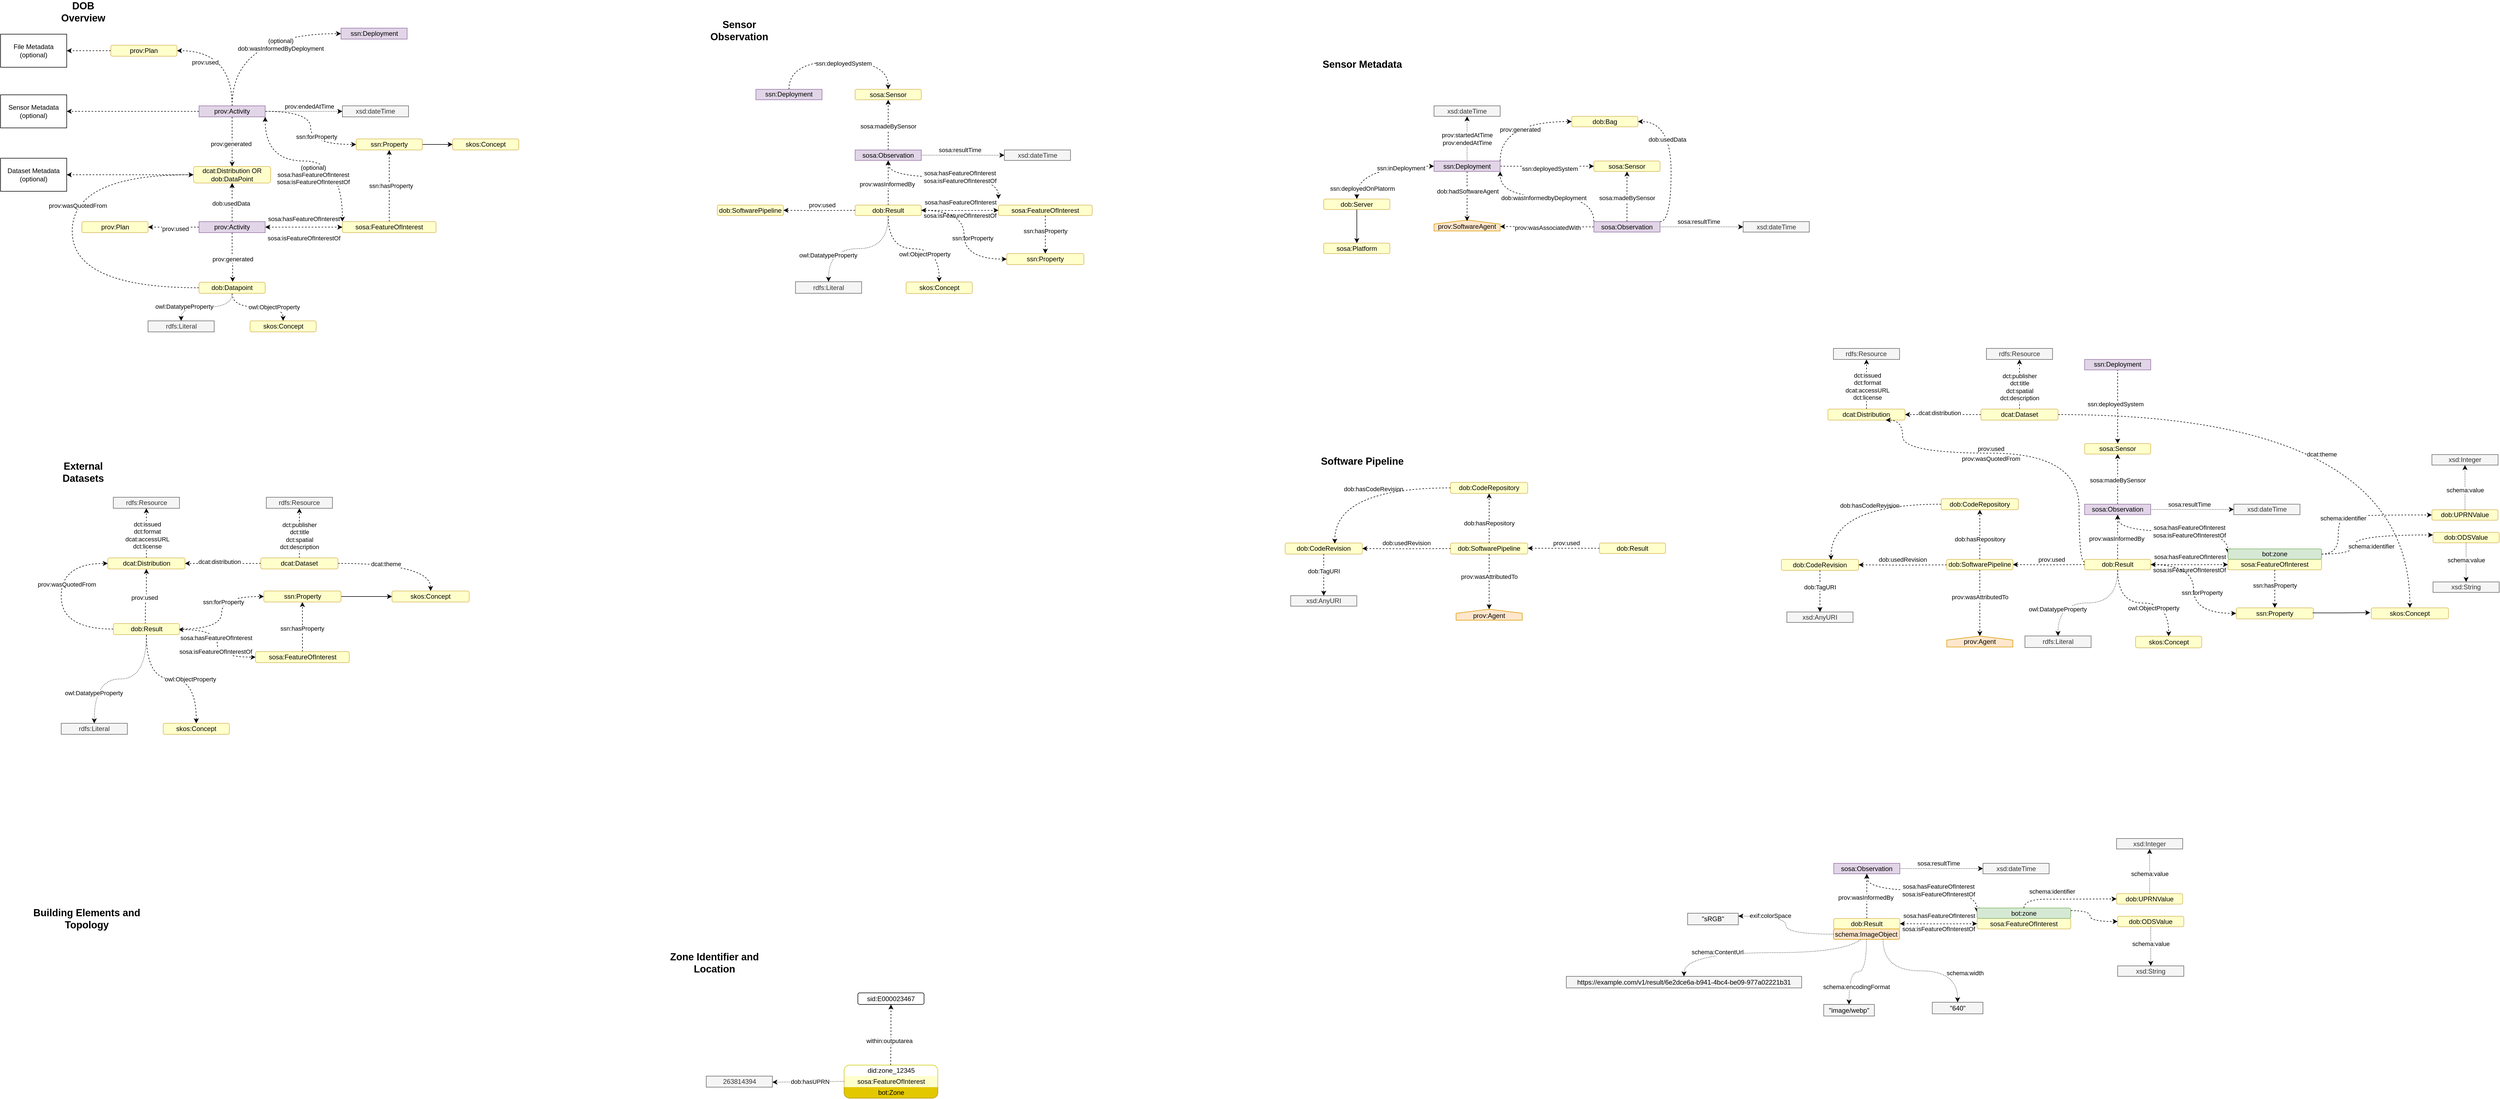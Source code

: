 <mxfile version="26.0.9">
  <diagram name="Page-1" id="d_sv0UrmA0pkKPBzu-4M">
    <mxGraphModel dx="934" dy="1407" grid="1" gridSize="10" guides="1" tooltips="1" connect="1" arrows="1" fold="1" page="1" pageScale="1" pageWidth="2336" pageHeight="1654" math="0" shadow="0">
      <root>
        <mxCell id="0" />
        <mxCell id="1" parent="0" />
        <mxCell id="uDl1SkCYwepjSjY6q5aR-64" value="" style="shape=offPageConnector;whiteSpace=wrap;html=1;rotation=-180;fillColor=#ffe6cc;strokeColor=#d79b00;" parent="1" vertex="1">
          <mxGeometry x="2670" y="507" width="120" height="20" as="geometry" />
        </mxCell>
        <mxCell id="oV0L0_FI22U6Fe_3e3ri-59" style="edgeStyle=orthogonalEdgeStyle;rounded=0;orthogonalLoop=1;jettySize=auto;html=1;exitX=1;exitY=0.5;exitDx=0;exitDy=0;entryX=0;entryY=0.5;entryDx=0;entryDy=0;curved=1;dashed=1;" parent="1" source="oV0L0_FI22U6Fe_3e3ri-2" target="oV0L0_FI22U6Fe_3e3ri-10" edge="1">
          <mxGeometry relative="1" as="geometry" />
        </mxCell>
        <mxCell id="oV0L0_FI22U6Fe_3e3ri-60" value="ssn:forProperty" style="edgeLabel;html=1;align=center;verticalAlign=middle;resizable=0;points=[];" parent="oV0L0_FI22U6Fe_3e3ri-59" vertex="1" connectable="0">
          <mxGeometry x="-0.164" y="17" relative="1" as="geometry">
            <mxPoint x="-7" y="34" as="offset" />
          </mxGeometry>
        </mxCell>
        <mxCell id="oV0L0_FI22U6Fe_3e3ri-35" style="edgeStyle=orthogonalEdgeStyle;rounded=0;orthogonalLoop=1;jettySize=auto;html=1;exitX=1;exitY=1;exitDx=0;exitDy=0;entryX=0;entryY=0;entryDx=0;entryDy=0;curved=1;startArrow=classic;startFill=1;dashed=1;" parent="1" source="oV0L0_FI22U6Fe_3e3ri-2" target="oV0L0_FI22U6Fe_3e3ri-8" edge="1">
          <mxGeometry relative="1" as="geometry">
            <Array as="points">
              <mxPoint x="550" y="400" />
              <mxPoint x="690" y="400" />
            </Array>
          </mxGeometry>
        </mxCell>
        <mxCell id="oV0L0_FI22U6Fe_3e3ri-36" value="(optional)&lt;div&gt;sosa:hasFeatureOfInterest&lt;/div&gt;&lt;div&gt;sosa:isFeatureOfInterestOf&lt;/div&gt;" style="edgeLabel;html=1;align=center;verticalAlign=middle;resizable=0;points=[];" parent="oV0L0_FI22U6Fe_3e3ri-35" vertex="1" connectable="0">
          <mxGeometry x="-0.313" y="-7" relative="1" as="geometry">
            <mxPoint x="53" y="18" as="offset" />
          </mxGeometry>
        </mxCell>
        <mxCell id="uDl1SkCYwepjSjY6q5aR-114" style="edgeStyle=orthogonalEdgeStyle;rounded=0;orthogonalLoop=1;jettySize=auto;html=1;exitX=0;exitY=0.5;exitDx=0;exitDy=0;entryX=1;entryY=0.5;entryDx=0;entryDy=0;dashed=1;" parent="1" source="oV0L0_FI22U6Fe_3e3ri-1" target="uDl1SkCYwepjSjY6q5aR-116" edge="1">
          <mxGeometry relative="1" as="geometry">
            <mxPoint x="220" y="425.167" as="targetPoint" />
          </mxGeometry>
        </mxCell>
        <mxCell id="oV0L0_FI22U6Fe_3e3ri-1" value="dcat:Distribution OR dob:DataPoint" style="rounded=1;whiteSpace=wrap;html=1;fontStyle=0;fillColor=#FFFFCC;strokeColor=#d6b656;" parent="1" vertex="1">
          <mxGeometry x="420" y="410" width="140" height="30" as="geometry" />
        </mxCell>
        <mxCell id="oV0L0_FI22U6Fe_3e3ri-3" style="edgeStyle=orthogonalEdgeStyle;rounded=0;orthogonalLoop=1;jettySize=auto;html=1;exitX=0.5;exitY=1;exitDx=0;exitDy=0;entryX=0.5;entryY=0;entryDx=0;entryDy=0;dashed=1;" parent="1" source="oV0L0_FI22U6Fe_3e3ri-2" target="oV0L0_FI22U6Fe_3e3ri-1" edge="1">
          <mxGeometry relative="1" as="geometry" />
        </mxCell>
        <mxCell id="oV0L0_FI22U6Fe_3e3ri-4" value="prov:generated" style="edgeLabel;html=1;align=center;verticalAlign=middle;resizable=0;points=[];" parent="oV0L0_FI22U6Fe_3e3ri-3" vertex="1" connectable="0">
          <mxGeometry x="0.086" y="-2" relative="1" as="geometry">
            <mxPoint as="offset" />
          </mxGeometry>
        </mxCell>
        <mxCell id="oV0L0_FI22U6Fe_3e3ri-16" style="edgeStyle=orthogonalEdgeStyle;rounded=0;orthogonalLoop=1;jettySize=auto;html=1;exitX=0.5;exitY=0;exitDx=0;exitDy=0;entryX=1;entryY=0.5;entryDx=0;entryDy=0;curved=1;dashed=1;" parent="1" source="oV0L0_FI22U6Fe_3e3ri-2" target="oV0L0_FI22U6Fe_3e3ri-5" edge="1">
          <mxGeometry relative="1" as="geometry" />
        </mxCell>
        <mxCell id="oV0L0_FI22U6Fe_3e3ri-17" value="prov:used" style="edgeLabel;html=1;align=center;verticalAlign=middle;resizable=0;points=[];" parent="oV0L0_FI22U6Fe_3e3ri-16" vertex="1" connectable="0">
          <mxGeometry x="0.058" y="-3" relative="1" as="geometry">
            <mxPoint x="-43" y="24" as="offset" />
          </mxGeometry>
        </mxCell>
        <mxCell id="oV0L0_FI22U6Fe_3e3ri-19" style="edgeStyle=orthogonalEdgeStyle;rounded=0;orthogonalLoop=1;jettySize=auto;html=1;exitX=0.5;exitY=0;exitDx=0;exitDy=0;entryX=0;entryY=0.5;entryDx=0;entryDy=0;curved=1;dashed=1;" parent="1" source="oV0L0_FI22U6Fe_3e3ri-2" target="oV0L0_FI22U6Fe_3e3ri-7" edge="1">
          <mxGeometry relative="1" as="geometry" />
        </mxCell>
        <mxCell id="oV0L0_FI22U6Fe_3e3ri-20" value="&lt;div&gt;(optional)&lt;/div&gt;dob:wasInformedByDeployment" style="edgeLabel;html=1;align=center;verticalAlign=middle;resizable=0;points=[];" parent="oV0L0_FI22U6Fe_3e3ri-19" vertex="1" connectable="0">
          <mxGeometry x="0.035" y="-1" relative="1" as="geometry">
            <mxPoint x="49" y="19" as="offset" />
          </mxGeometry>
        </mxCell>
        <mxCell id="oV0L0_FI22U6Fe_3e3ri-48" style="edgeStyle=orthogonalEdgeStyle;rounded=0;orthogonalLoop=1;jettySize=auto;html=1;exitX=1;exitY=0.5;exitDx=0;exitDy=0;entryX=0;entryY=0.5;entryDx=0;entryDy=0;dashed=1;dashPattern=1 2;" parent="1" source="oV0L0_FI22U6Fe_3e3ri-2" target="oV0L0_FI22U6Fe_3e3ri-47" edge="1">
          <mxGeometry relative="1" as="geometry" />
        </mxCell>
        <mxCell id="oV0L0_FI22U6Fe_3e3ri-49" value="prov:endedAtTime" style="edgeLabel;html=1;align=center;verticalAlign=middle;resizable=0;points=[];" parent="oV0L0_FI22U6Fe_3e3ri-48" vertex="1" connectable="0">
          <mxGeometry x="-0.04" y="-4" relative="1" as="geometry">
            <mxPoint x="13" y="-13" as="offset" />
          </mxGeometry>
        </mxCell>
        <mxCell id="uDl1SkCYwepjSjY6q5aR-113" style="edgeStyle=orthogonalEdgeStyle;rounded=0;orthogonalLoop=1;jettySize=auto;html=1;exitX=0;exitY=0.5;exitDx=0;exitDy=0;entryX=1;entryY=0.5;entryDx=0;entryDy=0;dashed=1;" parent="1" source="oV0L0_FI22U6Fe_3e3ri-2" target="uDl1SkCYwepjSjY6q5aR-115" edge="1">
          <mxGeometry relative="1" as="geometry">
            <mxPoint x="220" y="310" as="targetPoint" />
          </mxGeometry>
        </mxCell>
        <mxCell id="oV0L0_FI22U6Fe_3e3ri-2" value="prov:Activity" style="rounded=0;whiteSpace=wrap;html=1;fontStyle=0;fillColor=#e1d5e7;strokeColor=#9673a6;" parent="1" vertex="1">
          <mxGeometry x="430" y="300" width="120" height="20" as="geometry" />
        </mxCell>
        <mxCell id="9Oqew1JKMZColQfG4jG8-2" style="edgeStyle=orthogonalEdgeStyle;rounded=0;orthogonalLoop=1;jettySize=auto;html=1;exitX=0;exitY=0.5;exitDx=0;exitDy=0;dashed=1;" parent="1" source="oV0L0_FI22U6Fe_3e3ri-5" target="9Oqew1JKMZColQfG4jG8-1" edge="1">
          <mxGeometry relative="1" as="geometry" />
        </mxCell>
        <mxCell id="oV0L0_FI22U6Fe_3e3ri-5" value="prov:Plan" style="rounded=1;whiteSpace=wrap;html=1;fontStyle=0;fillColor=#FFFFCC;strokeColor=#d6b656;" parent="1" vertex="1">
          <mxGeometry x="270" y="190" width="120" height="20" as="geometry" />
        </mxCell>
        <mxCell id="oV0L0_FI22U6Fe_3e3ri-7" value="ssn:Deployment" style="rounded=0;whiteSpace=wrap;html=1;fontStyle=0;fillColor=#e1d5e7;strokeColor=#9673a6;glass=0;shadow=0;" parent="1" vertex="1">
          <mxGeometry x="687.5" y="159" width="120" height="20" as="geometry" />
        </mxCell>
        <mxCell id="oV0L0_FI22U6Fe_3e3ri-11" style="edgeStyle=orthogonalEdgeStyle;rounded=0;orthogonalLoop=1;jettySize=auto;html=1;exitX=0.5;exitY=0;exitDx=0;exitDy=0;entryX=0.5;entryY=1;entryDx=0;entryDy=0;dashed=1;" parent="1" source="oV0L0_FI22U6Fe_3e3ri-8" target="oV0L0_FI22U6Fe_3e3ri-10" edge="1">
          <mxGeometry relative="1" as="geometry" />
        </mxCell>
        <mxCell id="oV0L0_FI22U6Fe_3e3ri-12" value="ssn:hasProperty" style="edgeLabel;html=1;align=center;verticalAlign=middle;resizable=0;points=[];" parent="oV0L0_FI22U6Fe_3e3ri-11" vertex="1" connectable="0">
          <mxGeometry y="-3" relative="1" as="geometry">
            <mxPoint as="offset" />
          </mxGeometry>
        </mxCell>
        <mxCell id="oV0L0_FI22U6Fe_3e3ri-8" value="sosa:FeatureOfInterest" style="rounded=1;whiteSpace=wrap;html=1;fontStyle=0;fillColor=#FFFFCC;strokeColor=#d6b656;" parent="1" vertex="1">
          <mxGeometry x="690" y="510" width="170" height="20" as="geometry" />
        </mxCell>
        <mxCell id="njyGxfNsTSV-C6YQ91Hw-6" style="edgeStyle=orthogonalEdgeStyle;rounded=0;orthogonalLoop=1;jettySize=auto;html=1;exitX=1;exitY=0.5;exitDx=0;exitDy=0;entryX=0;entryY=0.5;entryDx=0;entryDy=0;strokeWidth=1;endSize=6;startSize=1;" parent="1" source="oV0L0_FI22U6Fe_3e3ri-10" target="njyGxfNsTSV-C6YQ91Hw-5" edge="1">
          <mxGeometry relative="1" as="geometry" />
        </mxCell>
        <mxCell id="oV0L0_FI22U6Fe_3e3ri-10" value="ssn:Property" style="rounded=1;whiteSpace=wrap;html=1;fontStyle=0;fillColor=#FFFFCC;strokeColor=#d6b656;" parent="1" vertex="1">
          <mxGeometry x="715" y="360" width="120" height="20" as="geometry" />
        </mxCell>
        <mxCell id="oV0L0_FI22U6Fe_3e3ri-22" style="edgeStyle=orthogonalEdgeStyle;rounded=0;orthogonalLoop=1;jettySize=auto;html=1;exitX=1;exitY=0.5;exitDx=0;exitDy=0;entryX=0;entryY=0.5;entryDx=0;entryDy=0;curved=1;startArrow=classic;startFill=1;dashed=1;" parent="1" source="njyGxfNsTSV-C6YQ91Hw-13" target="oV0L0_FI22U6Fe_3e3ri-8" edge="1">
          <mxGeometry relative="1" as="geometry" />
        </mxCell>
        <mxCell id="oV0L0_FI22U6Fe_3e3ri-25" value="sosa:hasFeatureOfInterest" style="edgeLabel;html=1;align=center;verticalAlign=middle;resizable=0;points=[];" parent="oV0L0_FI22U6Fe_3e3ri-22" vertex="1" connectable="0">
          <mxGeometry x="-0.012" relative="1" as="geometry">
            <mxPoint x="1" y="-15" as="offset" />
          </mxGeometry>
        </mxCell>
        <mxCell id="oV0L0_FI22U6Fe_3e3ri-23" style="edgeStyle=orthogonalEdgeStyle;rounded=0;orthogonalLoop=1;jettySize=auto;html=1;exitX=0.5;exitY=0;exitDx=0;exitDy=0;entryX=0.5;entryY=1;entryDx=0;entryDy=0;dashed=1;" parent="1" source="njyGxfNsTSV-C6YQ91Hw-13" target="oV0L0_FI22U6Fe_3e3ri-1" edge="1">
          <mxGeometry relative="1" as="geometry" />
        </mxCell>
        <mxCell id="oV0L0_FI22U6Fe_3e3ri-24" value="dob:usedData" style="edgeLabel;html=1;align=center;verticalAlign=middle;resizable=0;points=[];" parent="oV0L0_FI22U6Fe_3e3ri-23" vertex="1" connectable="0">
          <mxGeometry x="-0.057" y="2" relative="1" as="geometry">
            <mxPoint as="offset" />
          </mxGeometry>
        </mxCell>
        <mxCell id="njyGxfNsTSV-C6YQ91Hw-9" style="edgeStyle=orthogonalEdgeStyle;rounded=0;orthogonalLoop=1;jettySize=auto;html=1;exitX=0.5;exitY=1;exitDx=0;exitDy=0;entryX=0.5;entryY=0;entryDx=0;entryDy=0;curved=1;dashed=1;dashPattern=1 2;" parent="1" source="oV0L0_FI22U6Fe_3e3ri-21" target="njyGxfNsTSV-C6YQ91Hw-8" edge="1">
          <mxGeometry relative="1" as="geometry" />
        </mxCell>
        <mxCell id="njyGxfNsTSV-C6YQ91Hw-11" value="owl:DatatypeProperty" style="edgeLabel;html=1;align=center;verticalAlign=middle;resizable=0;points=[];" parent="njyGxfNsTSV-C6YQ91Hw-9" vertex="1" connectable="0">
          <mxGeometry x="0.571" y="-1" relative="1" as="geometry">
            <mxPoint as="offset" />
          </mxGeometry>
        </mxCell>
        <mxCell id="njyGxfNsTSV-C6YQ91Hw-10" style="edgeStyle=orthogonalEdgeStyle;rounded=0;orthogonalLoop=1;jettySize=auto;html=1;exitX=0.5;exitY=1;exitDx=0;exitDy=0;entryX=0.5;entryY=0;entryDx=0;entryDy=0;curved=1;dashed=1;" parent="1" source="oV0L0_FI22U6Fe_3e3ri-21" target="njyGxfNsTSV-C6YQ91Hw-7" edge="1">
          <mxGeometry relative="1" as="geometry" />
        </mxCell>
        <mxCell id="njyGxfNsTSV-C6YQ91Hw-12" value="owl:ObjectProperty" style="edgeLabel;html=1;align=center;verticalAlign=middle;resizable=0;points=[];" parent="njyGxfNsTSV-C6YQ91Hw-10" vertex="1" connectable="0">
          <mxGeometry x="0.076" y="-3" relative="1" as="geometry">
            <mxPoint x="24" y="-3" as="offset" />
          </mxGeometry>
        </mxCell>
        <mxCell id="njyGxfNsTSV-C6YQ91Hw-15" style="edgeStyle=orthogonalEdgeStyle;rounded=0;orthogonalLoop=1;jettySize=auto;html=1;exitX=0;exitY=0.5;exitDx=0;exitDy=0;entryX=0;entryY=0.5;entryDx=0;entryDy=0;curved=1;dashed=1;" parent="1" source="oV0L0_FI22U6Fe_3e3ri-21" target="oV0L0_FI22U6Fe_3e3ri-1" edge="1">
          <mxGeometry relative="1" as="geometry">
            <Array as="points">
              <mxPoint x="200" y="630" />
              <mxPoint x="200" y="425" />
            </Array>
          </mxGeometry>
        </mxCell>
        <mxCell id="njyGxfNsTSV-C6YQ91Hw-16" value="prov:wasQuotedFrom" style="edgeLabel;html=1;align=center;verticalAlign=middle;resizable=0;points=[];" parent="njyGxfNsTSV-C6YQ91Hw-15" vertex="1" connectable="0">
          <mxGeometry x="-0.079" y="-2" relative="1" as="geometry">
            <mxPoint x="8" y="-78" as="offset" />
          </mxGeometry>
        </mxCell>
        <mxCell id="oV0L0_FI22U6Fe_3e3ri-21" value="dob:Datapoint" style="rounded=1;whiteSpace=wrap;html=1;fontStyle=0;fillColor=#FFFFCC;strokeColor=#d6b656;" parent="1" vertex="1">
          <mxGeometry x="430" y="620" width="120" height="20" as="geometry" />
        </mxCell>
        <mxCell id="oV0L0_FI22U6Fe_3e3ri-47" value="xsd:dateTime" style="rounded=0;whiteSpace=wrap;html=1;fontStyle=0;fillColor=#f5f5f5;fontColor=#333333;strokeColor=#666666;" parent="1" vertex="1">
          <mxGeometry x="690" y="300" width="120" height="20" as="geometry" />
        </mxCell>
        <mxCell id="njyGxfNsTSV-C6YQ91Hw-5" value="skos:Concept" style="rounded=1;whiteSpace=wrap;html=1;fontStyle=0;fillColor=#FFFFCC;strokeColor=#d6b656;" parent="1" vertex="1">
          <mxGeometry x="890" y="360" width="120" height="20" as="geometry" />
        </mxCell>
        <mxCell id="njyGxfNsTSV-C6YQ91Hw-7" value="skos:Concept" style="rounded=1;whiteSpace=wrap;html=1;fontStyle=0;fillColor=#FFFFCC;strokeColor=#d6b656;" parent="1" vertex="1">
          <mxGeometry x="522.5" y="690" width="120" height="20" as="geometry" />
        </mxCell>
        <mxCell id="njyGxfNsTSV-C6YQ91Hw-8" value="rdfs:Literal" style="rounded=0;whiteSpace=wrap;html=1;fontStyle=0;fillColor=#f5f5f5;fontColor=#333333;strokeColor=#666666;" parent="1" vertex="1">
          <mxGeometry x="337.5" y="690" width="120" height="20" as="geometry" />
        </mxCell>
        <mxCell id="njyGxfNsTSV-C6YQ91Hw-14" style="edgeStyle=orthogonalEdgeStyle;rounded=0;orthogonalLoop=1;jettySize=auto;html=1;exitX=0.5;exitY=1;exitDx=0;exitDy=0;entryX=0.508;entryY=-0.035;entryDx=0;entryDy=0;entryPerimeter=0;dashed=1;" parent="1" source="njyGxfNsTSV-C6YQ91Hw-13" target="oV0L0_FI22U6Fe_3e3ri-21" edge="1">
          <mxGeometry relative="1" as="geometry">
            <mxPoint x="490" y="620" as="targetPoint" />
          </mxGeometry>
        </mxCell>
        <mxCell id="njyGxfNsTSV-C6YQ91Hw-17" value="prov:generated" style="edgeLabel;html=1;align=center;verticalAlign=middle;resizable=0;points=[];" parent="njyGxfNsTSV-C6YQ91Hw-14" vertex="1" connectable="0">
          <mxGeometry x="0.086" relative="1" as="geometry">
            <mxPoint as="offset" />
          </mxGeometry>
        </mxCell>
        <mxCell id="TAd2tgTna2TvzX6ZkFK5-3" style="edgeStyle=orthogonalEdgeStyle;rounded=0;orthogonalLoop=1;jettySize=auto;html=1;exitX=0;exitY=0.5;exitDx=0;exitDy=0;entryX=1;entryY=0.5;entryDx=0;entryDy=0;dashed=1;" parent="1" source="njyGxfNsTSV-C6YQ91Hw-13" target="TAd2tgTna2TvzX6ZkFK5-1" edge="1">
          <mxGeometry relative="1" as="geometry" />
        </mxCell>
        <mxCell id="TAd2tgTna2TvzX6ZkFK5-4" value="prov:used" style="edgeLabel;html=1;align=center;verticalAlign=middle;resizable=0;points=[];" parent="TAd2tgTna2TvzX6ZkFK5-3" vertex="1" connectable="0">
          <mxGeometry x="-0.061" y="3" relative="1" as="geometry">
            <mxPoint as="offset" />
          </mxGeometry>
        </mxCell>
        <mxCell id="njyGxfNsTSV-C6YQ91Hw-13" value="prov:Activity" style="rounded=0;whiteSpace=wrap;html=1;fontStyle=0;fillColor=#e1d5e7;strokeColor=#9673a6;" parent="1" vertex="1">
          <mxGeometry x="430" y="510" width="120" height="20" as="geometry" />
        </mxCell>
        <mxCell id="njyGxfNsTSV-C6YQ91Hw-52" style="edgeStyle=orthogonalEdgeStyle;rounded=0;orthogonalLoop=1;jettySize=auto;html=1;exitX=0.5;exitY=0;exitDx=0;exitDy=0;dashed=1;" parent="1" source="njyGxfNsTSV-C6YQ91Hw-23" edge="1">
          <mxGeometry relative="1" as="geometry">
            <mxPoint x="334.5" y="1030.0" as="targetPoint" />
          </mxGeometry>
        </mxCell>
        <mxCell id="njyGxfNsTSV-C6YQ91Hw-54" value="dct:issued&lt;div&gt;dct:format&lt;/div&gt;&lt;div&gt;dcat:accessURL&lt;/div&gt;&lt;div&gt;dct:license&lt;/div&gt;" style="edgeLabel;html=1;align=center;verticalAlign=middle;resizable=0;points=[];" parent="njyGxfNsTSV-C6YQ91Hw-52" vertex="1" connectable="0">
          <mxGeometry x="-0.083" y="-1" relative="1" as="geometry">
            <mxPoint as="offset" />
          </mxGeometry>
        </mxCell>
        <mxCell id="njyGxfNsTSV-C6YQ91Hw-23" value="dcat:Distribution" style="rounded=1;whiteSpace=wrap;html=1;fontStyle=0;fillColor=#FFFFCC;strokeColor=#d6b656;" parent="1" vertex="1">
          <mxGeometry x="264.5" y="1120" width="140" height="20" as="geometry" />
        </mxCell>
        <mxCell id="njyGxfNsTSV-C6YQ91Hw-63" style="edgeStyle=orthogonalEdgeStyle;rounded=0;orthogonalLoop=1;jettySize=auto;html=1;exitX=0.5;exitY=0;exitDx=0;exitDy=0;entryX=0.5;entryY=1;entryDx=0;entryDy=0;curved=1;dashed=1;" parent="1" source="njyGxfNsTSV-C6YQ91Hw-26" target="AXHpVSYGd78fP7F2rx1N-1" edge="1">
          <mxGeometry relative="1" as="geometry" />
        </mxCell>
        <mxCell id="njyGxfNsTSV-C6YQ91Hw-64" value="ssn:hasProperty" style="edgeLabel;html=1;align=center;verticalAlign=middle;resizable=0;points=[];" parent="njyGxfNsTSV-C6YQ91Hw-63" vertex="1" connectable="0">
          <mxGeometry x="-0.052" y="1" relative="1" as="geometry">
            <mxPoint as="offset" />
          </mxGeometry>
        </mxCell>
        <mxCell id="njyGxfNsTSV-C6YQ91Hw-26" value="sosa:FeatureOfInterest" style="rounded=1;whiteSpace=wrap;html=1;fontStyle=0;fillColor=#FFFFCC;strokeColor=#d6b656;" parent="1" vertex="1">
          <mxGeometry x="532.5" y="1290" width="170" height="20" as="geometry" />
        </mxCell>
        <mxCell id="njyGxfNsTSV-C6YQ91Hw-27" style="edgeStyle=orthogonalEdgeStyle;rounded=0;orthogonalLoop=1;jettySize=auto;html=1;exitX=1;exitY=0.5;exitDx=0;exitDy=0;entryX=0;entryY=0.5;entryDx=0;entryDy=0;curved=1;startArrow=classic;startFill=1;dashed=1;" parent="1" target="njyGxfNsTSV-C6YQ91Hw-26" edge="1">
          <mxGeometry relative="1" as="geometry">
            <mxPoint x="392.5" y="1250.0" as="sourcePoint" />
          </mxGeometry>
        </mxCell>
        <mxCell id="njyGxfNsTSV-C6YQ91Hw-28" value="sosa:hasFeatureOfInterest" style="edgeLabel;html=1;align=center;verticalAlign=middle;resizable=0;points=[];" parent="njyGxfNsTSV-C6YQ91Hw-27" vertex="1" connectable="0">
          <mxGeometry x="-0.012" relative="1" as="geometry">
            <mxPoint x="-2" y="-9" as="offset" />
          </mxGeometry>
        </mxCell>
        <mxCell id="njyGxfNsTSV-C6YQ91Hw-29" style="edgeStyle=orthogonalEdgeStyle;rounded=0;orthogonalLoop=1;jettySize=auto;html=1;exitX=0.5;exitY=0;exitDx=0;exitDy=0;entryX=0.5;entryY=1;entryDx=0;entryDy=0;dashed=1;" parent="1" target="njyGxfNsTSV-C6YQ91Hw-23" edge="1">
          <mxGeometry relative="1" as="geometry">
            <mxPoint x="332.5" y="1240.0" as="sourcePoint" />
          </mxGeometry>
        </mxCell>
        <mxCell id="njyGxfNsTSV-C6YQ91Hw-30" value="prov:used" style="edgeLabel;html=1;align=center;verticalAlign=middle;resizable=0;points=[];" parent="njyGxfNsTSV-C6YQ91Hw-29" vertex="1" connectable="0">
          <mxGeometry x="-0.057" y="2" relative="1" as="geometry">
            <mxPoint as="offset" />
          </mxGeometry>
        </mxCell>
        <mxCell id="njyGxfNsTSV-C6YQ91Hw-31" style="edgeStyle=orthogonalEdgeStyle;rounded=0;orthogonalLoop=1;jettySize=auto;html=1;exitX=0.5;exitY=1;exitDx=0;exitDy=0;entryX=0.5;entryY=0;entryDx=0;entryDy=0;curved=1;dashed=1;dashPattern=1 2;" parent="1" source="njyGxfNsTSV-C6YQ91Hw-37" target="njyGxfNsTSV-C6YQ91Hw-39" edge="1">
          <mxGeometry relative="1" as="geometry" />
        </mxCell>
        <mxCell id="njyGxfNsTSV-C6YQ91Hw-32" value="owl:DatatypeProperty" style="edgeLabel;html=1;align=center;verticalAlign=middle;resizable=0;points=[];" parent="njyGxfNsTSV-C6YQ91Hw-31" vertex="1" connectable="0">
          <mxGeometry x="0.571" y="-1" relative="1" as="geometry">
            <mxPoint as="offset" />
          </mxGeometry>
        </mxCell>
        <mxCell id="njyGxfNsTSV-C6YQ91Hw-33" style="edgeStyle=orthogonalEdgeStyle;rounded=0;orthogonalLoop=1;jettySize=auto;html=1;exitX=0.5;exitY=1;exitDx=0;exitDy=0;entryX=0.5;entryY=0;entryDx=0;entryDy=0;curved=1;dashed=1;" parent="1" source="njyGxfNsTSV-C6YQ91Hw-37" target="njyGxfNsTSV-C6YQ91Hw-38" edge="1">
          <mxGeometry relative="1" as="geometry" />
        </mxCell>
        <mxCell id="njyGxfNsTSV-C6YQ91Hw-34" value="owl:ObjectProperty" style="edgeLabel;html=1;align=center;verticalAlign=middle;resizable=0;points=[];" parent="njyGxfNsTSV-C6YQ91Hw-33" vertex="1" connectable="0">
          <mxGeometry x="0.076" y="-3" relative="1" as="geometry">
            <mxPoint x="24" y="-3" as="offset" />
          </mxGeometry>
        </mxCell>
        <mxCell id="njyGxfNsTSV-C6YQ91Hw-35" style="edgeStyle=orthogonalEdgeStyle;rounded=0;orthogonalLoop=1;jettySize=auto;html=1;exitX=0;exitY=0.5;exitDx=0;exitDy=0;entryX=0;entryY=0.5;entryDx=0;entryDy=0;curved=1;dashed=1;" parent="1" source="njyGxfNsTSV-C6YQ91Hw-37" target="njyGxfNsTSV-C6YQ91Hw-23" edge="1">
          <mxGeometry relative="1" as="geometry">
            <Array as="points">
              <mxPoint x="180" y="1249" />
              <mxPoint x="180" y="1130" />
            </Array>
          </mxGeometry>
        </mxCell>
        <mxCell id="njyGxfNsTSV-C6YQ91Hw-36" value="prov:wasQuotedFrom" style="edgeLabel;html=1;align=center;verticalAlign=middle;resizable=0;points=[];" parent="njyGxfNsTSV-C6YQ91Hw-35" vertex="1" connectable="0">
          <mxGeometry x="-0.079" y="-2" relative="1" as="geometry">
            <mxPoint x="8" y="-38" as="offset" />
          </mxGeometry>
        </mxCell>
        <mxCell id="njyGxfNsTSV-C6YQ91Hw-37" value="dob:Result" style="rounded=1;whiteSpace=wrap;html=1;fontStyle=0;fillColor=#FFFFCC;strokeColor=#d6b656;" parent="1" vertex="1">
          <mxGeometry x="274.5" y="1239.07" width="120" height="20" as="geometry" />
        </mxCell>
        <mxCell id="njyGxfNsTSV-C6YQ91Hw-38" value="skos:Concept" style="rounded=1;whiteSpace=wrap;html=1;fontStyle=0;fillColor=#FFFFCC;strokeColor=#d6b656;" parent="1" vertex="1">
          <mxGeometry x="365" y="1420" width="120" height="20" as="geometry" />
        </mxCell>
        <mxCell id="njyGxfNsTSV-C6YQ91Hw-39" value="rdfs:Literal" style="rounded=0;whiteSpace=wrap;html=1;fontStyle=0;fillColor=#f5f5f5;fontColor=#333333;strokeColor=#666666;" parent="1" vertex="1">
          <mxGeometry x="180" y="1420" width="120" height="20" as="geometry" />
        </mxCell>
        <mxCell id="AXHpVSYGd78fP7F2rx1N-2" style="edgeStyle=orthogonalEdgeStyle;rounded=0;orthogonalLoop=1;jettySize=auto;html=1;entryX=0;entryY=0.5;entryDx=0;entryDy=0;curved=1;dashed=1;" parent="1" source="njyGxfNsTSV-C6YQ91Hw-37" target="AXHpVSYGd78fP7F2rx1N-1" edge="1">
          <mxGeometry relative="1" as="geometry">
            <mxPoint x="332.5" y="1240.0" as="sourcePoint" />
          </mxGeometry>
        </mxCell>
        <mxCell id="AXHpVSYGd78fP7F2rx1N-4" value="ssn:forProperty" style="edgeLabel;html=1;align=center;verticalAlign=middle;resizable=0;points=[];" parent="AXHpVSYGd78fP7F2rx1N-2" vertex="1" connectable="0">
          <mxGeometry x="0.195" y="-3" relative="1" as="geometry">
            <mxPoint y="1" as="offset" />
          </mxGeometry>
        </mxCell>
        <mxCell id="njyGxfNsTSV-C6YQ91Hw-49" value="External Datasets" style="text;html=1;align=center;verticalAlign=middle;whiteSpace=wrap;rounded=0;fontStyle=1;fontSize=18;" parent="1" vertex="1">
          <mxGeometry x="164.5" y="950" width="110" height="30" as="geometry" />
        </mxCell>
        <mxCell id="njyGxfNsTSV-C6YQ91Hw-55" style="edgeStyle=orthogonalEdgeStyle;rounded=0;orthogonalLoop=1;jettySize=auto;html=1;exitX=0;exitY=0.5;exitDx=0;exitDy=0;dashed=1;" parent="1" source="njyGxfNsTSV-C6YQ91Hw-50" target="njyGxfNsTSV-C6YQ91Hw-23" edge="1">
          <mxGeometry relative="1" as="geometry" />
        </mxCell>
        <mxCell id="njyGxfNsTSV-C6YQ91Hw-56" value="dcat:distribution" style="edgeLabel;html=1;align=center;verticalAlign=middle;resizable=0;points=[];" parent="njyGxfNsTSV-C6YQ91Hw-55" vertex="1" connectable="0">
          <mxGeometry x="0.094" y="-3" relative="1" as="geometry">
            <mxPoint as="offset" />
          </mxGeometry>
        </mxCell>
        <mxCell id="njyGxfNsTSV-C6YQ91Hw-59" style="edgeStyle=orthogonalEdgeStyle;rounded=0;orthogonalLoop=1;jettySize=auto;html=1;exitX=0.5;exitY=0;exitDx=0;exitDy=0;entryX=0.5;entryY=1;entryDx=0;entryDy=0;dashed=1;" parent="1" source="njyGxfNsTSV-C6YQ91Hw-50" target="njyGxfNsTSV-C6YQ91Hw-58" edge="1">
          <mxGeometry relative="1" as="geometry" />
        </mxCell>
        <mxCell id="njyGxfNsTSV-C6YQ91Hw-60" value="dct:publisher&lt;div&gt;dct:title&lt;/div&gt;&lt;div&gt;dct:spatial&lt;br&gt;&lt;/div&gt;&lt;div&gt;dct:description&lt;br&gt;&lt;/div&gt;" style="edgeLabel;html=1;align=center;verticalAlign=middle;resizable=0;points=[];" parent="njyGxfNsTSV-C6YQ91Hw-59" vertex="1" connectable="0">
          <mxGeometry x="0.158" y="-2" relative="1" as="geometry">
            <mxPoint x="-2" y="12" as="offset" />
          </mxGeometry>
        </mxCell>
        <mxCell id="njyGxfNsTSV-C6YQ91Hw-65" style="edgeStyle=orthogonalEdgeStyle;rounded=0;orthogonalLoop=1;jettySize=auto;html=1;exitX=1;exitY=0.5;exitDx=0;exitDy=0;entryX=0.5;entryY=0;entryDx=0;entryDy=0;curved=1;dashed=1;" parent="1" source="njyGxfNsTSV-C6YQ91Hw-50" target="njyGxfNsTSV-C6YQ91Hw-61" edge="1">
          <mxGeometry relative="1" as="geometry" />
        </mxCell>
        <mxCell id="njyGxfNsTSV-C6YQ91Hw-66" value="dcat:theme" style="edgeLabel;html=1;align=center;verticalAlign=middle;resizable=0;points=[];" parent="njyGxfNsTSV-C6YQ91Hw-65" vertex="1" connectable="0">
          <mxGeometry x="-0.202" y="-1" relative="1" as="geometry">
            <mxPoint as="offset" />
          </mxGeometry>
        </mxCell>
        <mxCell id="njyGxfNsTSV-C6YQ91Hw-50" value="dcat:Dataset" style="rounded=1;whiteSpace=wrap;html=1;fontStyle=0;fillColor=#FFFFCC;strokeColor=#d6b656;" parent="1" vertex="1">
          <mxGeometry x="542" y="1120" width="140" height="20" as="geometry" />
        </mxCell>
        <mxCell id="njyGxfNsTSV-C6YQ91Hw-53" value="rdfs:Resource" style="rounded=0;whiteSpace=wrap;html=1;fontStyle=0;fillColor=#f5f5f5;fontColor=#333333;strokeColor=#666666;" parent="1" vertex="1">
          <mxGeometry x="274.5" y="1010" width="120" height="20" as="geometry" />
        </mxCell>
        <mxCell id="njyGxfNsTSV-C6YQ91Hw-58" value="rdfs:Resource" style="rounded=0;whiteSpace=wrap;html=1;fontStyle=0;fillColor=#f5f5f5;fontColor=#333333;strokeColor=#666666;" parent="1" vertex="1">
          <mxGeometry x="552" y="1010" width="120" height="20" as="geometry" />
        </mxCell>
        <mxCell id="njyGxfNsTSV-C6YQ91Hw-61" value="skos:Concept" style="rounded=1;whiteSpace=wrap;html=1;fontStyle=0;fillColor=#FFFFCC;strokeColor=#d6b656;" parent="1" vertex="1">
          <mxGeometry x="780" y="1180" width="140" height="20" as="geometry" />
        </mxCell>
        <mxCell id="njyGxfNsTSV-C6YQ91Hw-62" value="sosa:isFeatureOfInterestOf" style="edgeLabel;html=1;align=center;verticalAlign=middle;resizable=0;points=[];" parent="1" vertex="1" connectable="0">
          <mxGeometry x="460.0" y="1290" as="geometry" />
        </mxCell>
        <mxCell id="AXHpVSYGd78fP7F2rx1N-5" style="edgeStyle=orthogonalEdgeStyle;rounded=0;orthogonalLoop=1;jettySize=auto;html=1;exitX=1;exitY=0.5;exitDx=0;exitDy=0;strokeWidth=1;endSize=6;startSize=6;" parent="1" source="AXHpVSYGd78fP7F2rx1N-1" target="njyGxfNsTSV-C6YQ91Hw-61" edge="1">
          <mxGeometry relative="1" as="geometry" />
        </mxCell>
        <mxCell id="AXHpVSYGd78fP7F2rx1N-1" value="ssn:Property" style="rounded=1;whiteSpace=wrap;html=1;fontStyle=0;fillColor=#FFFFCC;strokeColor=#d6b656;" parent="1" vertex="1">
          <mxGeometry x="547.5" y="1180" width="140" height="20" as="geometry" />
        </mxCell>
        <mxCell id="AXHpVSYGd78fP7F2rx1N-9" value="sosa:isFeatureOfInterestOf" style="edgeLabel;html=1;align=center;verticalAlign=middle;resizable=0;points=[];" parent="1" vertex="1" connectable="0">
          <mxGeometry x="619.995" y="540" as="geometry" />
        </mxCell>
        <mxCell id="TAd2tgTna2TvzX6ZkFK5-1" value="prov:Plan" style="rounded=1;whiteSpace=wrap;html=1;fontStyle=0;fillColor=#FFFFCC;strokeColor=#d6b656;" parent="1" vertex="1">
          <mxGeometry x="217.5" y="510" width="120" height="20" as="geometry" />
        </mxCell>
        <mxCell id="-XH-i8WMADYhDzxLogL1-3" style="edgeStyle=orthogonalEdgeStyle;rounded=0;orthogonalLoop=1;jettySize=auto;html=1;exitX=0.5;exitY=1;exitDx=0;exitDy=0;entryX=0;entryY=0;entryDx=0;entryDy=0;curved=1;startArrow=classic;startFill=1;dashed=1;" parent="1" edge="1">
          <mxGeometry relative="1" as="geometry">
            <Array as="points">
              <mxPoint x="1679.96" y="429" />
              <mxPoint x="1879.96" y="429" />
            </Array>
            <mxPoint x="1679.96" y="399" as="sourcePoint" />
            <mxPoint x="1879.96" y="469" as="targetPoint" />
          </mxGeometry>
        </mxCell>
        <mxCell id="-XH-i8WMADYhDzxLogL1-4" value="&lt;div&gt;sosa:hasFeatureOfInterest&lt;/div&gt;&lt;div&gt;sosa:isFeatureOfInterestOf&lt;/div&gt;" style="edgeLabel;html=1;align=center;verticalAlign=middle;resizable=0;points=[];" parent="-XH-i8WMADYhDzxLogL1-3" vertex="1" connectable="0">
          <mxGeometry x="-0.313" y="-7" relative="1" as="geometry">
            <mxPoint x="67" y="-7" as="offset" />
          </mxGeometry>
        </mxCell>
        <mxCell id="-XH-i8WMADYhDzxLogL1-56" style="edgeStyle=orthogonalEdgeStyle;rounded=0;orthogonalLoop=1;jettySize=auto;html=1;exitX=0.5;exitY=0;exitDx=0;exitDy=0;entryX=0.5;entryY=1;entryDx=0;entryDy=0;dashed=1;" parent="1" source="-XH-i8WMADYhDzxLogL1-16" target="-XH-i8WMADYhDzxLogL1-55" edge="1">
          <mxGeometry relative="1" as="geometry" />
        </mxCell>
        <mxCell id="-XH-i8WMADYhDzxLogL1-57" value="sosa:madeBySensor" style="edgeLabel;html=1;align=center;verticalAlign=middle;resizable=0;points=[];" parent="-XH-i8WMADYhDzxLogL1-56" vertex="1" connectable="0">
          <mxGeometry x="-0.042" relative="1" as="geometry">
            <mxPoint as="offset" />
          </mxGeometry>
        </mxCell>
        <mxCell id="-XH-i8WMADYhDzxLogL1-70" style="edgeStyle=orthogonalEdgeStyle;rounded=0;orthogonalLoop=1;jettySize=auto;html=1;exitX=1;exitY=0.5;exitDx=0;exitDy=0;entryX=0;entryY=0.5;entryDx=0;entryDy=0;dashed=1;dashPattern=1 2;" parent="1" source="-XH-i8WMADYhDzxLogL1-16" target="-XH-i8WMADYhDzxLogL1-69" edge="1">
          <mxGeometry relative="1" as="geometry" />
        </mxCell>
        <mxCell id="-XH-i8WMADYhDzxLogL1-16" value="sosa:Observation" style="rounded=0;whiteSpace=wrap;html=1;fontStyle=0;fillColor=#e1d5e7;strokeColor=#9673a6;" parent="1" vertex="1">
          <mxGeometry x="1620" y="380" width="120" height="19" as="geometry" />
        </mxCell>
        <mxCell id="-XH-i8WMADYhDzxLogL1-21" value="sosa:FeatureOfInterest" style="rounded=1;whiteSpace=wrap;html=1;fontStyle=0;fillColor=#FFFFCC;strokeColor=#d6b656;" parent="1" vertex="1">
          <mxGeometry x="1880" y="480" width="170" height="19" as="geometry" />
        </mxCell>
        <mxCell id="-XH-i8WMADYhDzxLogL1-24" style="edgeStyle=orthogonalEdgeStyle;rounded=0;orthogonalLoop=1;jettySize=auto;html=1;exitX=1;exitY=0.5;exitDx=0;exitDy=0;entryX=0;entryY=0.5;entryDx=0;entryDy=0;curved=1;startArrow=classic;startFill=1;dashed=1;" parent="1" target="-XH-i8WMADYhDzxLogL1-21" edge="1">
          <mxGeometry relative="1" as="geometry">
            <mxPoint x="1740" y="489.5" as="sourcePoint" />
          </mxGeometry>
        </mxCell>
        <mxCell id="-XH-i8WMADYhDzxLogL1-25" value="sosa:hasFeatureOfInterest" style="edgeLabel;html=1;align=center;verticalAlign=middle;resizable=0;points=[];" parent="-XH-i8WMADYhDzxLogL1-24" vertex="1" connectable="0">
          <mxGeometry x="-0.012" relative="1" as="geometry">
            <mxPoint x="1" y="-15" as="offset" />
          </mxGeometry>
        </mxCell>
        <mxCell id="-XH-i8WMADYhDzxLogL1-26" style="edgeStyle=orthogonalEdgeStyle;rounded=0;orthogonalLoop=1;jettySize=auto;html=1;exitX=0.5;exitY=0;exitDx=0;exitDy=0;entryX=0.5;entryY=1;entryDx=0;entryDy=0;dashed=1;" parent="1" edge="1">
          <mxGeometry relative="1" as="geometry">
            <mxPoint x="1680" y="399" as="targetPoint" />
            <mxPoint x="1680" y="480" as="sourcePoint" />
          </mxGeometry>
        </mxCell>
        <mxCell id="-XH-i8WMADYhDzxLogL1-27" value="prov:wasInformedBy" style="edgeLabel;html=1;align=center;verticalAlign=middle;resizable=0;points=[];" parent="-XH-i8WMADYhDzxLogL1-26" vertex="1" connectable="0">
          <mxGeometry x="-0.057" y="2" relative="1" as="geometry">
            <mxPoint as="offset" />
          </mxGeometry>
        </mxCell>
        <mxCell id="-XH-i8WMADYhDzxLogL1-28" style="edgeStyle=orthogonalEdgeStyle;rounded=0;orthogonalLoop=1;jettySize=auto;html=1;exitX=0.5;exitY=1;exitDx=0;exitDy=0;entryX=0.5;entryY=0;entryDx=0;entryDy=0;curved=1;dashed=1;dashPattern=1 2;" parent="1" source="-XH-i8WMADYhDzxLogL1-34" target="-XH-i8WMADYhDzxLogL1-44" edge="1">
          <mxGeometry relative="1" as="geometry" />
        </mxCell>
        <mxCell id="-XH-i8WMADYhDzxLogL1-29" value="owl:DatatypeProperty" style="edgeLabel;html=1;align=center;verticalAlign=middle;resizable=0;points=[];" parent="-XH-i8WMADYhDzxLogL1-28" vertex="1" connectable="0">
          <mxGeometry x="0.571" y="-1" relative="1" as="geometry">
            <mxPoint as="offset" />
          </mxGeometry>
        </mxCell>
        <mxCell id="-XH-i8WMADYhDzxLogL1-30" style="edgeStyle=orthogonalEdgeStyle;rounded=0;orthogonalLoop=1;jettySize=auto;html=1;exitX=0.5;exitY=1;exitDx=0;exitDy=0;entryX=0.5;entryY=0;entryDx=0;entryDy=0;curved=1;dashed=1;" parent="1" source="-XH-i8WMADYhDzxLogL1-34" target="-XH-i8WMADYhDzxLogL1-43" edge="1">
          <mxGeometry relative="1" as="geometry" />
        </mxCell>
        <mxCell id="-XH-i8WMADYhDzxLogL1-31" value="owl:ObjectProperty" style="edgeLabel;html=1;align=center;verticalAlign=middle;resizable=0;points=[];" parent="-XH-i8WMADYhDzxLogL1-30" vertex="1" connectable="0">
          <mxGeometry x="0.076" y="-3" relative="1" as="geometry">
            <mxPoint x="11" y="6" as="offset" />
          </mxGeometry>
        </mxCell>
        <mxCell id="-XH-i8WMADYhDzxLogL1-34" value="dob:Result" style="rounded=1;whiteSpace=wrap;html=1;fontStyle=0;fillColor=#FFFFCC;strokeColor=#d6b656;" parent="1" vertex="1">
          <mxGeometry x="1620" y="480" width="120" height="19" as="geometry" />
        </mxCell>
        <mxCell id="-XH-i8WMADYhDzxLogL1-43" value="skos:Concept" style="rounded=1;whiteSpace=wrap;html=1;fontStyle=0;fillColor=#FFFFCC;strokeColor=#d6b656;" parent="1" vertex="1">
          <mxGeometry x="1712.5" y="619.5" width="120" height="21" as="geometry" />
        </mxCell>
        <mxCell id="-XH-i8WMADYhDzxLogL1-44" value="rdfs:Literal" style="rounded=0;whiteSpace=wrap;html=1;fontStyle=0;fillColor=#f5f5f5;fontColor=#333333;strokeColor=#666666;" parent="1" vertex="1">
          <mxGeometry x="1511.83" y="619" width="120" height="21" as="geometry" />
        </mxCell>
        <mxCell id="-XH-i8WMADYhDzxLogL1-47" style="edgeStyle=orthogonalEdgeStyle;rounded=0;orthogonalLoop=1;jettySize=auto;html=1;exitX=0;exitY=0.5;exitDx=0;exitDy=0;entryX=1;entryY=0.5;entryDx=0;entryDy=0;dashed=1;" parent="1" target="-XH-i8WMADYhDzxLogL1-53" edge="1">
          <mxGeometry relative="1" as="geometry">
            <mxPoint x="1620" y="489.5" as="sourcePoint" />
          </mxGeometry>
        </mxCell>
        <mxCell id="-XH-i8WMADYhDzxLogL1-52" value="sosa:isFeatureOfInterestOf" style="edgeLabel;html=1;align=center;verticalAlign=middle;resizable=0;points=[];" parent="1" vertex="1" connectable="0">
          <mxGeometry x="1809.995" y="499" as="geometry" />
        </mxCell>
        <mxCell id="-XH-i8WMADYhDzxLogL1-53" value="dob:SoftwarePipeline" style="rounded=1;whiteSpace=wrap;html=1;fontStyle=0;fillColor=#FFFFCC;strokeColor=#d6b656;" parent="1" vertex="1">
          <mxGeometry x="1370" y="480" width="120" height="19" as="geometry" />
        </mxCell>
        <mxCell id="-XH-i8WMADYhDzxLogL1-54" value="Sensor Observation" style="text;html=1;align=center;verticalAlign=middle;whiteSpace=wrap;rounded=0;fontStyle=1;fontSize=18;" parent="1" vertex="1">
          <mxGeometry x="1340" y="149" width="140" height="30" as="geometry" />
        </mxCell>
        <mxCell id="-XH-i8WMADYhDzxLogL1-55" value="sosa:Sensor" style="rounded=1;whiteSpace=wrap;html=1;fontStyle=0;fillColor=#FFFFCC;strokeColor=#d6b656;" parent="1" vertex="1">
          <mxGeometry x="1620" y="270" width="120" height="19" as="geometry" />
        </mxCell>
        <mxCell id="-XH-i8WMADYhDzxLogL1-63" style="edgeStyle=orthogonalEdgeStyle;rounded=0;orthogonalLoop=1;jettySize=auto;html=1;exitX=0.5;exitY=0;exitDx=0;exitDy=0;entryX=0.5;entryY=0;entryDx=0;entryDy=0;curved=1;dashed=1;" parent="1" source="-XH-i8WMADYhDzxLogL1-62" target="-XH-i8WMADYhDzxLogL1-55" edge="1">
          <mxGeometry relative="1" as="geometry">
            <Array as="points">
              <mxPoint x="1500" y="219" />
              <mxPoint x="1680" y="219" />
            </Array>
          </mxGeometry>
        </mxCell>
        <mxCell id="-XH-i8WMADYhDzxLogL1-64" value="ssn:deployedSystem" style="edgeLabel;html=1;align=center;verticalAlign=middle;resizable=0;points=[];" parent="-XH-i8WMADYhDzxLogL1-63" vertex="1" connectable="0">
          <mxGeometry x="0.061" y="-4" relative="1" as="geometry">
            <mxPoint as="offset" />
          </mxGeometry>
        </mxCell>
        <mxCell id="-XH-i8WMADYhDzxLogL1-62" value="ssn:Deployment" style="rounded=0;whiteSpace=wrap;html=1;fontStyle=0;fillColor=#e1d5e7;strokeColor=#9673a6;" parent="1" vertex="1">
          <mxGeometry x="1440" y="270" width="120" height="18.98" as="geometry" />
        </mxCell>
        <mxCell id="-XH-i8WMADYhDzxLogL1-68" value="sosa:resultTime" style="edgeLabel;html=1;align=center;verticalAlign=middle;resizable=0;points=[];" parent="1" vertex="1" connectable="0">
          <mxGeometry x="1809.997" y="380.0" as="geometry" />
        </mxCell>
        <mxCell id="-XH-i8WMADYhDzxLogL1-69" value="xsd:dateTime" style="rounded=0;whiteSpace=wrap;html=1;fontStyle=0;fillColor=#f5f5f5;fontColor=#333333;strokeColor=#666666;" parent="1" vertex="1">
          <mxGeometry x="1890.7" y="380" width="120" height="19" as="geometry" />
        </mxCell>
        <mxCell id="-XH-i8WMADYhDzxLogL1-120" value="Building Elements and Topology" style="text;html=1;align=center;verticalAlign=middle;whiteSpace=wrap;rounded=0;fontStyle=1;fontSize=18;" parent="1" vertex="1">
          <mxGeometry x="100" y="1760" width="252.5" height="30" as="geometry" />
        </mxCell>
        <mxCell id="uDl1SkCYwepjSjY6q5aR-3" value="DOB Overview" style="text;html=1;align=center;verticalAlign=middle;whiteSpace=wrap;rounded=0;fontStyle=1;fontSize=18;" parent="1" vertex="1">
          <mxGeometry x="164.5" y="115" width="110" height="30" as="geometry" />
        </mxCell>
        <mxCell id="uDl1SkCYwepjSjY6q5aR-4" value="Zone Identifier and Location" style="text;html=1;align=center;verticalAlign=middle;whiteSpace=wrap;rounded=0;fontStyle=1;fontSize=18;" parent="1" vertex="1">
          <mxGeometry x="1280" y="1840" width="170" height="30" as="geometry" />
        </mxCell>
        <mxCell id="uDl1SkCYwepjSjY6q5aR-12" value="&lt;font style=&quot;font-size: 12px;&quot;&gt;did:zone_12345&lt;/font&gt;" style="verticalLabelPosition=middle;verticalAlign=middle;html=1;shape=mxgraph.basic.rect;fillColor2=none;strokeWidth=1;size=14.35;indent=5;fillStyle=auto;strokeColor=#CCCC00;fontFamily=Helvetica;fontSize=12;fontColor=default;fillColor=default;gradientDirection=half;topLeftStyle=rounded;topRightStyle=rounded;bottom=0;labelPosition=center;align=center;" parent="1" vertex="1">
          <mxGeometry x="1600" y="2040" width="170" height="20" as="geometry" />
        </mxCell>
        <mxCell id="uDl1SkCYwepjSjY6q5aR-13" value="bot:Zone" style="verticalLabelPosition=middle;verticalAlign=middle;html=1;shape=mxgraph.basic.rect;fillColor2=none;strokeWidth=1;size=20;indent=5;fillStyle=auto;strokeColor=#B09500;fontFamily=Helvetica;fontSize=12;fontColor=#000000;fillColor=#e3c800;gradientDirection=half;top=0;bottomRightStyle=rounded;bottomLeftStyle=rounded;labelPosition=center;align=center;fontStyle=0" parent="1" vertex="1">
          <mxGeometry x="1600" y="2080" width="170" height="20" as="geometry" />
        </mxCell>
        <mxCell id="uDl1SkCYwepjSjY6q5aR-14" value="sosa:FeatureOfInterest" style="verticalLabelPosition=middle;verticalAlign=middle;html=1;shape=mxgraph.basic.rect;fillColor2=none;strokeWidth=1;size=20;indent=5;fillStyle=auto;strokeColor=#d6b656;fontFamily=Helvetica;fontSize=12;fillColor=#FFFFCC;gradientDirection=half;top=0;bottomRightStyle=default;bottomLeftStyle=default;labelPosition=center;align=center;bottom=0;fontStyle=0;fontColor=#000000;" parent="1" vertex="1">
          <mxGeometry x="1600" y="2060" width="170" height="20" as="geometry" />
        </mxCell>
        <mxCell id="uDl1SkCYwepjSjY6q5aR-15" value="263814394" style="verticalLabelPosition=middle;verticalAlign=middle;html=1;shape=mxgraph.basic.rect;fillColor2=none;strokeWidth=1;size=20;indent=5;fillStyle=auto;fontFamily=Helvetica;fontSize=12;gradientDirection=half;top=1;bottomRightStyle=default;bottomLeftStyle=default;labelPosition=center;align=center;bottom=1;fillColor=#f5f5f5;fontColor=#333333;strokeColor=#666666;" parent="1" vertex="1">
          <mxGeometry x="1350" y="2060" width="120" height="20" as="geometry" />
        </mxCell>
        <mxCell id="uDl1SkCYwepjSjY6q5aR-16" value="" style="endArrow=classic;html=1;rounded=0;dashed=1;startArrow=none;startFill=0;dashPattern=1 2;" parent="1" edge="1">
          <mxGeometry width="50" height="50" relative="1" as="geometry">
            <mxPoint x="1600" y="2069.52" as="sourcePoint" />
            <mxPoint x="1470" y="2071" as="targetPoint" />
          </mxGeometry>
        </mxCell>
        <mxCell id="uDl1SkCYwepjSjY6q5aR-17" value="dob:hasUPRN" style="edgeLabel;html=1;align=center;verticalAlign=middle;resizable=0;points=[];" parent="uDl1SkCYwepjSjY6q5aR-16" vertex="1" connectable="0">
          <mxGeometry x="-0.045" y="-2" relative="1" as="geometry">
            <mxPoint y="2" as="offset" />
          </mxGeometry>
        </mxCell>
        <mxCell id="uDl1SkCYwepjSjY6q5aR-18" style="edgeStyle=orthogonalEdgeStyle;rounded=0;orthogonalLoop=1;jettySize=auto;html=1;exitX=0.5;exitY=0;exitDx=0;exitDy=0;dashed=1;" parent="1" edge="1">
          <mxGeometry relative="1" as="geometry">
            <mxPoint x="1684.5" y="2040" as="sourcePoint" />
            <mxPoint x="1685" y="1930" as="targetPoint" />
          </mxGeometry>
        </mxCell>
        <mxCell id="uDl1SkCYwepjSjY6q5aR-19" value="within:outputarea" style="edgeLabel;html=1;align=center;verticalAlign=middle;resizable=0;points=[];" parent="uDl1SkCYwepjSjY6q5aR-18" vertex="1" connectable="0">
          <mxGeometry x="-0.206" y="3" relative="1" as="geometry">
            <mxPoint as="offset" />
          </mxGeometry>
        </mxCell>
        <mxCell id="uDl1SkCYwepjSjY6q5aR-20" value="sid:E000023467" style="rounded=1;whiteSpace=wrap;html=1;fontStyle=0;" parent="1" vertex="1">
          <mxGeometry x="1625" y="1909" width="120" height="21" as="geometry" />
        </mxCell>
        <mxCell id="uDl1SkCYwepjSjY6q5aR-23" style="edgeStyle=orthogonalEdgeStyle;rounded=0;orthogonalLoop=1;jettySize=auto;html=1;exitX=0.5;exitY=0;exitDx=0;exitDy=0;entryX=0.5;entryY=1;entryDx=0;entryDy=0;dashed=1;" parent="1" source="uDl1SkCYwepjSjY6q5aR-27" target="uDl1SkCYwepjSjY6q5aR-48" edge="1">
          <mxGeometry relative="1" as="geometry" />
        </mxCell>
        <mxCell id="uDl1SkCYwepjSjY6q5aR-24" value="sosa:madeBySensor" style="edgeLabel;html=1;align=center;verticalAlign=middle;resizable=0;points=[];" parent="uDl1SkCYwepjSjY6q5aR-23" vertex="1" connectable="0">
          <mxGeometry x="-0.042" relative="1" as="geometry">
            <mxPoint as="offset" />
          </mxGeometry>
        </mxCell>
        <mxCell id="uDl1SkCYwepjSjY6q5aR-25" style="edgeStyle=orthogonalEdgeStyle;rounded=0;orthogonalLoop=1;jettySize=auto;html=1;exitX=0;exitY=0.5;exitDx=0;exitDy=0;curved=1;dashed=1;" parent="1" source="uDl1SkCYwepjSjY6q5aR-27" edge="1">
          <mxGeometry relative="1" as="geometry">
            <mxPoint x="2790" y="519" as="targetPoint" />
          </mxGeometry>
        </mxCell>
        <mxCell id="uDl1SkCYwepjSjY6q5aR-58" value="prov:wasAssociatedWith" style="edgeLabel;html=1;align=center;verticalAlign=middle;resizable=0;points=[];" parent="uDl1SkCYwepjSjY6q5aR-25" vertex="1" connectable="0">
          <mxGeometry x="0.004" y="2" relative="1" as="geometry">
            <mxPoint x="1" as="offset" />
          </mxGeometry>
        </mxCell>
        <mxCell id="uDl1SkCYwepjSjY6q5aR-26" style="edgeStyle=orthogonalEdgeStyle;rounded=0;orthogonalLoop=1;jettySize=auto;html=1;exitX=1;exitY=0.5;exitDx=0;exitDy=0;entryX=0;entryY=0.5;entryDx=0;entryDy=0;dashed=1;dashPattern=1 2;" parent="1" source="uDl1SkCYwepjSjY6q5aR-27" target="uDl1SkCYwepjSjY6q5aR-54" edge="1">
          <mxGeometry relative="1" as="geometry" />
        </mxCell>
        <mxCell id="uDl1SkCYwepjSjY6q5aR-76" style="edgeStyle=orthogonalEdgeStyle;rounded=0;orthogonalLoop=1;jettySize=auto;html=1;exitX=0;exitY=0;exitDx=0;exitDy=0;entryX=1;entryY=1;entryDx=0;entryDy=0;curved=1;dashed=1;" parent="1" source="uDl1SkCYwepjSjY6q5aR-27" target="uDl1SkCYwepjSjY6q5aR-52" edge="1">
          <mxGeometry relative="1" as="geometry" />
        </mxCell>
        <mxCell id="uDl1SkCYwepjSjY6q5aR-77" value="dob:wasInformedbyDeployment" style="edgeLabel;html=1;align=center;verticalAlign=middle;resizable=0;points=[];" parent="uDl1SkCYwepjSjY6q5aR-76" vertex="1" connectable="0">
          <mxGeometry x="0.049" y="2" relative="1" as="geometry">
            <mxPoint as="offset" />
          </mxGeometry>
        </mxCell>
        <mxCell id="9Oqew1JKMZColQfG4jG8-5" style="edgeStyle=orthogonalEdgeStyle;rounded=0;orthogonalLoop=1;jettySize=auto;html=1;exitX=1;exitY=0;exitDx=0;exitDy=0;entryX=1;entryY=0.5;entryDx=0;entryDy=0;curved=1;dashed=1;" parent="1" source="uDl1SkCYwepjSjY6q5aR-27" target="uDl1SkCYwepjSjY6q5aR-65" edge="1">
          <mxGeometry relative="1" as="geometry">
            <Array as="points">
              <mxPoint x="3100" y="510" />
              <mxPoint x="3100" y="328" />
            </Array>
          </mxGeometry>
        </mxCell>
        <mxCell id="9Oqew1JKMZColQfG4jG8-8" value="dob:usedData" style="edgeLabel;html=1;align=center;verticalAlign=middle;resizable=0;points=[];" parent="9Oqew1JKMZColQfG4jG8-5" vertex="1" connectable="0">
          <mxGeometry x="0.296" y="7" relative="1" as="geometry">
            <mxPoint as="offset" />
          </mxGeometry>
        </mxCell>
        <mxCell id="uDl1SkCYwepjSjY6q5aR-27" value="sosa:Observation" style="rounded=0;whiteSpace=wrap;html=1;fontStyle=0;fillColor=#e1d5e7;strokeColor=#9673a6;" parent="1" vertex="1">
          <mxGeometry x="2960" y="510" width="120" height="19" as="geometry" />
        </mxCell>
        <mxCell id="uDl1SkCYwepjSjY6q5aR-48" value="sosa:Sensor" style="rounded=1;whiteSpace=wrap;html=1;fontStyle=0;fillColor=#FFFFCC;strokeColor=#d6b656;" parent="1" vertex="1">
          <mxGeometry x="2960" y="400" width="120" height="19" as="geometry" />
        </mxCell>
        <mxCell id="uDl1SkCYwepjSjY6q5aR-50" style="edgeStyle=orthogonalEdgeStyle;rounded=0;orthogonalLoop=1;jettySize=auto;html=1;exitX=1;exitY=0.5;exitDx=0;exitDy=0;entryX=0;entryY=0.5;entryDx=0;entryDy=0;curved=1;dashed=1;" parent="1" source="uDl1SkCYwepjSjY6q5aR-52" target="uDl1SkCYwepjSjY6q5aR-48" edge="1">
          <mxGeometry relative="1" as="geometry">
            <Array as="points">
              <mxPoint x="2910" y="409" />
              <mxPoint x="2910" y="409" />
            </Array>
          </mxGeometry>
        </mxCell>
        <mxCell id="uDl1SkCYwepjSjY6q5aR-51" value="ssn:deployedSystem" style="edgeLabel;html=1;align=center;verticalAlign=middle;resizable=0;points=[];" parent="uDl1SkCYwepjSjY6q5aR-50" vertex="1" connectable="0">
          <mxGeometry x="0.061" y="-4" relative="1" as="geometry">
            <mxPoint as="offset" />
          </mxGeometry>
        </mxCell>
        <mxCell id="uDl1SkCYwepjSjY6q5aR-59" style="edgeStyle=orthogonalEdgeStyle;rounded=0;orthogonalLoop=1;jettySize=auto;html=1;exitX=0.5;exitY=1;exitDx=0;exitDy=0;curved=1;dashed=1;" parent="1" source="uDl1SkCYwepjSjY6q5aR-52" edge="1">
          <mxGeometry relative="1" as="geometry">
            <mxPoint x="2730" y="509" as="targetPoint" />
          </mxGeometry>
        </mxCell>
        <mxCell id="uDl1SkCYwepjSjY6q5aR-60" value="dob:hadSoftwareAgent" style="edgeLabel;html=1;align=center;verticalAlign=middle;resizable=0;points=[];" parent="uDl1SkCYwepjSjY6q5aR-59" vertex="1" connectable="0">
          <mxGeometry x="-0.21" y="1" relative="1" as="geometry">
            <mxPoint as="offset" />
          </mxGeometry>
        </mxCell>
        <mxCell id="uDl1SkCYwepjSjY6q5aR-61" style="edgeStyle=orthogonalEdgeStyle;rounded=0;orthogonalLoop=1;jettySize=auto;html=1;exitX=0.5;exitY=0;exitDx=0;exitDy=0;dashed=1;dashPattern=1 2;entryX=0.5;entryY=1;entryDx=0;entryDy=0;" parent="1" source="uDl1SkCYwepjSjY6q5aR-52" target="uDl1SkCYwepjSjY6q5aR-63" edge="1">
          <mxGeometry relative="1" as="geometry">
            <mxPoint x="2730.077" y="329" as="targetPoint" />
          </mxGeometry>
        </mxCell>
        <mxCell id="uDl1SkCYwepjSjY6q5aR-62" value="prov:startedAtTime&lt;div&gt;prov:endedAtTime&lt;/div&gt;" style="edgeLabel;html=1;align=center;verticalAlign=middle;resizable=0;points=[];" parent="uDl1SkCYwepjSjY6q5aR-61" vertex="1" connectable="0">
          <mxGeometry x="-0.005" y="-1" relative="1" as="geometry">
            <mxPoint x="-1" as="offset" />
          </mxGeometry>
        </mxCell>
        <mxCell id="9Oqew1JKMZColQfG4jG8-6" style="edgeStyle=orthogonalEdgeStyle;rounded=0;orthogonalLoop=1;jettySize=auto;html=1;exitX=1;exitY=0;exitDx=0;exitDy=0;entryX=0;entryY=0.5;entryDx=0;entryDy=0;curved=1;dashed=1;" parent="1" source="uDl1SkCYwepjSjY6q5aR-52" target="uDl1SkCYwepjSjY6q5aR-65" edge="1">
          <mxGeometry relative="1" as="geometry" />
        </mxCell>
        <mxCell id="9Oqew1JKMZColQfG4jG8-7" value="prov:generated" style="edgeLabel;html=1;align=center;verticalAlign=middle;resizable=0;points=[];" parent="9Oqew1JKMZColQfG4jG8-6" vertex="1" connectable="0">
          <mxGeometry x="0.064" y="-14" relative="1" as="geometry">
            <mxPoint as="offset" />
          </mxGeometry>
        </mxCell>
        <mxCell id="uDl1SkCYwepjSjY6q5aR-52" value="ssn:Deployment" style="rounded=0;whiteSpace=wrap;html=1;fontStyle=0;fillColor=#e1d5e7;strokeColor=#9673a6;" parent="1" vertex="1">
          <mxGeometry x="2670" y="400.02" width="120" height="18.98" as="geometry" />
        </mxCell>
        <mxCell id="uDl1SkCYwepjSjY6q5aR-53" value="sosa:resultTime" style="edgeLabel;html=1;align=center;verticalAlign=middle;resizable=0;points=[];" parent="1" vertex="1" connectable="0">
          <mxGeometry x="3149.997" y="510.0" as="geometry" />
        </mxCell>
        <mxCell id="uDl1SkCYwepjSjY6q5aR-54" value="xsd:dateTime" style="rounded=0;whiteSpace=wrap;html=1;fontStyle=0;fillColor=#f5f5f5;fontColor=#333333;strokeColor=#666666;" parent="1" vertex="1">
          <mxGeometry x="3230.7" y="510" width="120" height="19" as="geometry" />
        </mxCell>
        <mxCell id="uDl1SkCYwepjSjY6q5aR-56" value="prov:SoftwareAgent" style="text;html=1;align=center;verticalAlign=middle;whiteSpace=wrap;rounded=0;fontStyle=0" parent="1" vertex="1">
          <mxGeometry x="2700" y="509" width="60" height="20" as="geometry" />
        </mxCell>
        <mxCell id="uDl1SkCYwepjSjY6q5aR-57" value="Sensor Metadata" style="text;html=1;align=center;verticalAlign=middle;whiteSpace=wrap;rounded=0;fontStyle=1;fontSize=18;" parent="1" vertex="1">
          <mxGeometry x="2450" y="210" width="180" height="30" as="geometry" />
        </mxCell>
        <mxCell id="uDl1SkCYwepjSjY6q5aR-63" value="xsd:dateTime" style="rounded=0;whiteSpace=wrap;html=1;fontStyle=0;fillColor=#f5f5f5;fontColor=#333333;strokeColor=#666666;" parent="1" vertex="1">
          <mxGeometry x="2670" y="300" width="120" height="19" as="geometry" />
        </mxCell>
        <mxCell id="uDl1SkCYwepjSjY6q5aR-65" value="dob:Bag" style="rounded=1;whiteSpace=wrap;html=1;fontStyle=0;fillColor=#FFFFCC;strokeColor=#d6b656;" parent="1" vertex="1">
          <mxGeometry x="2919.86" y="319" width="120" height="19" as="geometry" />
        </mxCell>
        <mxCell id="uDl1SkCYwepjSjY6q5aR-69" style="edgeStyle=orthogonalEdgeStyle;rounded=0;orthogonalLoop=1;jettySize=auto;html=1;exitX=0.5;exitY=0;exitDx=0;exitDy=0;entryX=0;entryY=0.5;entryDx=0;entryDy=0;curved=1;dashed=1;startArrow=classic;startFill=1;" parent="1" source="uDl1SkCYwepjSjY6q5aR-68" target="uDl1SkCYwepjSjY6q5aR-52" edge="1">
          <mxGeometry relative="1" as="geometry" />
        </mxCell>
        <mxCell id="uDl1SkCYwepjSjY6q5aR-70" value="ssn:inDeployment" style="edgeLabel;html=1;align=center;verticalAlign=middle;resizable=0;points=[];" parent="uDl1SkCYwepjSjY6q5aR-69" vertex="1" connectable="0">
          <mxGeometry x="0.176" y="-6" relative="1" as="geometry">
            <mxPoint x="22" y="-3" as="offset" />
          </mxGeometry>
        </mxCell>
        <mxCell id="uDl1SkCYwepjSjY6q5aR-73" value="ssn:deployedOnPlatorm" style="edgeLabel;html=1;align=center;verticalAlign=middle;resizable=0;points=[];" parent="uDl1SkCYwepjSjY6q5aR-69" vertex="1" connectable="0">
          <mxGeometry x="-0.782" y="-4" relative="1" as="geometry">
            <mxPoint x="6" y="2" as="offset" />
          </mxGeometry>
        </mxCell>
        <mxCell id="uDl1SkCYwepjSjY6q5aR-72" style="edgeStyle=orthogonalEdgeStyle;rounded=0;orthogonalLoop=1;jettySize=auto;html=1;exitX=0.5;exitY=1;exitDx=0;exitDy=0;entryX=0.5;entryY=0;entryDx=0;entryDy=0;" parent="1" source="uDl1SkCYwepjSjY6q5aR-68" target="uDl1SkCYwepjSjY6q5aR-71" edge="1">
          <mxGeometry relative="1" as="geometry" />
        </mxCell>
        <mxCell id="uDl1SkCYwepjSjY6q5aR-68" value="dob:Server" style="rounded=1;whiteSpace=wrap;html=1;fontStyle=0;fillColor=#FFFFCC;strokeColor=#d6b656;" parent="1" vertex="1">
          <mxGeometry x="2470" y="469" width="120" height="19" as="geometry" />
        </mxCell>
        <mxCell id="uDl1SkCYwepjSjY6q5aR-71" value="sosa:Platform" style="rounded=1;whiteSpace=wrap;html=1;fontStyle=0;fillColor=#FFFFCC;strokeColor=#d6b656;" parent="1" vertex="1">
          <mxGeometry x="2470" y="549" width="120" height="19" as="geometry" />
        </mxCell>
        <mxCell id="uDl1SkCYwepjSjY6q5aR-74" value="Software Pipeline" style="text;html=1;align=center;verticalAlign=middle;whiteSpace=wrap;rounded=0;fontStyle=1;fontSize=18;" parent="1" vertex="1">
          <mxGeometry x="2450" y="930" width="180" height="30" as="geometry" />
        </mxCell>
        <mxCell id="uDl1SkCYwepjSjY6q5aR-75" style="edgeStyle=orthogonalEdgeStyle;rounded=0;orthogonalLoop=1;jettySize=auto;html=1;exitX=0.5;exitY=1;exitDx=0;exitDy=0;" parent="1" source="uDl1SkCYwepjSjY6q5aR-74" target="uDl1SkCYwepjSjY6q5aR-74" edge="1">
          <mxGeometry relative="1" as="geometry" />
        </mxCell>
        <mxCell id="uDl1SkCYwepjSjY6q5aR-115" value="Sensor Metadata (optional)" style="rounded=0;whiteSpace=wrap;html=1;fillColor=none;" parent="1" vertex="1">
          <mxGeometry x="70" y="280" width="120" height="60" as="geometry" />
        </mxCell>
        <mxCell id="uDl1SkCYwepjSjY6q5aR-116" value="Dataset Metadata (optional)" style="rounded=0;whiteSpace=wrap;html=1;fillColor=none;" parent="1" vertex="1">
          <mxGeometry x="70" y="395" width="120" height="60" as="geometry" />
        </mxCell>
        <mxCell id="9Oqew1JKMZColQfG4jG8-1" value="File Metadata (optional)" style="rounded=0;whiteSpace=wrap;html=1;fillColor=none;" parent="1" vertex="1">
          <mxGeometry x="70" y="170" width="120" height="60" as="geometry" />
        </mxCell>
        <mxCell id="liaQvpi3vW3MpIqvQNq9-5" value="dob:SoftwarePipeline" style="rounded=1;whiteSpace=wrap;html=1;fontStyle=0;fillColor=#FFFFCC;strokeColor=#d6b656;" parent="1" vertex="1">
          <mxGeometry x="2700" y="1093" width="140" height="20" as="geometry" />
        </mxCell>
        <mxCell id="liaQvpi3vW3MpIqvQNq9-14" value="" style="shape=offPageConnector;whiteSpace=wrap;html=1;rotation=-180;fillColor=#ffe6cc;strokeColor=#d79b00;" parent="1" vertex="1">
          <mxGeometry x="2710" y="1213" width="120" height="20" as="geometry" />
        </mxCell>
        <mxCell id="liaQvpi3vW3MpIqvQNq9-15" value="prov:&lt;span style=&quot;background-color: transparent; color: light-dark(rgb(0, 0, 0), rgb(255, 255, 255));&quot;&gt;Agent&lt;/span&gt;" style="text;html=1;align=center;verticalAlign=middle;whiteSpace=wrap;rounded=0;fontStyle=0" parent="1" vertex="1">
          <mxGeometry x="2740" y="1215" width="60" height="20" as="geometry" />
        </mxCell>
        <mxCell id="liaQvpi3vW3MpIqvQNq9-18" style="edgeStyle=orthogonalEdgeStyle;rounded=0;orthogonalLoop=1;jettySize=auto;html=1;exitX=0.5;exitY=0;exitDx=0;exitDy=0;dashed=1;entryX=0.5;entryY=1;entryDx=0;entryDy=0;" parent="1" source="liaQvpi3vW3MpIqvQNq9-5" target="liaQvpi3vW3MpIqvQNq9-20" edge="1">
          <mxGeometry relative="1" as="geometry">
            <mxPoint x="2910" y="963" as="sourcePoint" />
            <mxPoint x="2760" y="983" as="targetPoint" />
          </mxGeometry>
        </mxCell>
        <mxCell id="liaQvpi3vW3MpIqvQNq9-19" value="dob:hasRepository" style="edgeLabel;html=1;align=center;verticalAlign=middle;resizable=0;points=[];" parent="liaQvpi3vW3MpIqvQNq9-18" vertex="1" connectable="0">
          <mxGeometry x="-0.187" relative="1" as="geometry">
            <mxPoint as="offset" />
          </mxGeometry>
        </mxCell>
        <mxCell id="liaQvpi3vW3MpIqvQNq9-20" value="dob:CodeRepository" style="rounded=1;whiteSpace=wrap;html=1;fontStyle=0;fillColor=#FFFFCC;strokeColor=#d6b656;" parent="1" vertex="1">
          <mxGeometry x="2700" y="983" width="140" height="20" as="geometry" />
        </mxCell>
        <mxCell id="4ikJTg7U5teDAXS3EL9x-5" value="ssn:hasProperty" style="edgeLabel;html=1;align=center;verticalAlign=middle;resizable=0;points=[];" parent="1" vertex="1" connectable="0">
          <mxGeometry x="1965" y="527.003" as="geometry" />
        </mxCell>
        <mxCell id="4ikJTg7U5teDAXS3EL9x-7" value="ssn:forProperty" style="edgeLabel;html=1;align=center;verticalAlign=middle;resizable=0;points=[];" parent="1" vertex="1" connectable="0">
          <mxGeometry x="1832.497" y="540" as="geometry" />
        </mxCell>
        <mxCell id="4ikJTg7U5teDAXS3EL9x-8" value="ssn:Property" style="rounded=1;whiteSpace=wrap;html=1;fontStyle=0;fillColor=#FFFFCC;strokeColor=#d6b656;" parent="1" vertex="1">
          <mxGeometry x="1895.0" y="568" width="140" height="20" as="geometry" />
        </mxCell>
        <mxCell id="4ikJTg7U5teDAXS3EL9x-9" style="edgeStyle=orthogonalEdgeStyle;rounded=0;orthogonalLoop=1;jettySize=auto;html=1;exitX=0.5;exitY=1;exitDx=0;exitDy=0;entryX=0.5;entryY=0;entryDx=0;entryDy=0;dashed=1;" parent="1" source="-XH-i8WMADYhDzxLogL1-21" target="4ikJTg7U5teDAXS3EL9x-8" edge="1">
          <mxGeometry relative="1" as="geometry">
            <mxPoint x="1920" y="557.98" as="sourcePoint" />
            <mxPoint x="1790" y="558.48" as="targetPoint" />
          </mxGeometry>
        </mxCell>
        <mxCell id="4ikJTg7U5teDAXS3EL9x-11" style="edgeStyle=orthogonalEdgeStyle;rounded=0;orthogonalLoop=1;jettySize=auto;html=1;entryX=0;entryY=0.5;entryDx=0;entryDy=0;curved=1;dashed=1;" parent="1" source="-XH-i8WMADYhDzxLogL1-34" target="4ikJTg7U5teDAXS3EL9x-8" edge="1">
          <mxGeometry relative="1" as="geometry">
            <mxPoint x="1690" y="509" as="sourcePoint" />
            <mxPoint x="1783" y="630" as="targetPoint" />
          </mxGeometry>
        </mxCell>
        <mxCell id="4ikJTg7U5teDAXS3EL9x-13" value="prov:used" style="edgeLabel;html=1;align=center;verticalAlign=middle;resizable=0;points=[];" parent="1" vertex="1" connectable="0">
          <mxGeometry x="1560" y="480.003" as="geometry" />
        </mxCell>
        <mxCell id="4ikJTg7U5teDAXS3EL9x-15" value="dob:Result" style="rounded=1;whiteSpace=wrap;html=1;fontStyle=0;fillColor=#FFFFCC;strokeColor=#d6b656;" parent="1" vertex="1">
          <mxGeometry x="2970" y="1093" width="120" height="19" as="geometry" />
        </mxCell>
        <mxCell id="4ikJTg7U5teDAXS3EL9x-16" style="edgeStyle=orthogonalEdgeStyle;rounded=0;orthogonalLoop=1;jettySize=auto;html=1;exitX=0;exitY=0.5;exitDx=0;exitDy=0;entryX=1;entryY=0.5;entryDx=0;entryDy=0;dashed=1;" parent="1" edge="1">
          <mxGeometry relative="1" as="geometry">
            <mxPoint x="2970" y="1102.5" as="sourcePoint" />
            <mxPoint x="2840" y="1102.5" as="targetPoint" />
          </mxGeometry>
        </mxCell>
        <mxCell id="4ikJTg7U5teDAXS3EL9x-18" value="prov:used" style="edgeLabel;html=1;align=center;verticalAlign=middle;resizable=0;points=[];" parent="1" vertex="1" connectable="0">
          <mxGeometry x="2910" y="1093.003" as="geometry" />
        </mxCell>
        <mxCell id="4ikJTg7U5teDAXS3EL9x-19" style="edgeStyle=orthogonalEdgeStyle;rounded=0;orthogonalLoop=1;jettySize=auto;html=1;exitX=0.5;exitY=1;exitDx=0;exitDy=0;dashed=1;entryX=0.5;entryY=1;entryDx=0;entryDy=0;" parent="1" source="liaQvpi3vW3MpIqvQNq9-5" target="liaQvpi3vW3MpIqvQNq9-14" edge="1">
          <mxGeometry relative="1" as="geometry">
            <mxPoint x="2620" y="1223" as="sourcePoint" />
            <mxPoint x="2620" y="1133" as="targetPoint" />
          </mxGeometry>
        </mxCell>
        <mxCell id="4ikJTg7U5teDAXS3EL9x-20" value="prov:wasAttributedTo" style="edgeLabel;html=1;align=center;verticalAlign=middle;resizable=0;points=[];" parent="4ikJTg7U5teDAXS3EL9x-19" vertex="1" connectable="0">
          <mxGeometry x="-0.187" relative="1" as="geometry">
            <mxPoint as="offset" />
          </mxGeometry>
        </mxCell>
        <mxCell id="4ikJTg7U5teDAXS3EL9x-21" value="dob:CodeRevision" style="rounded=1;whiteSpace=wrap;html=1;fontStyle=0;fillColor=#FFFFCC;strokeColor=#d6b656;" parent="1" vertex="1">
          <mxGeometry x="2400" y="1093" width="140" height="20" as="geometry" />
        </mxCell>
        <mxCell id="4ikJTg7U5teDAXS3EL9x-22" value="dob:hasCodeRevision" style="edgeLabel;html=1;align=center;verticalAlign=middle;resizable=0;points=[];" parent="1" vertex="1" connectable="0">
          <mxGeometry x="2590" y="996.998" as="geometry">
            <mxPoint x="-30" y="-2" as="offset" />
          </mxGeometry>
        </mxCell>
        <mxCell id="4ikJTg7U5teDAXS3EL9x-24" style="edgeStyle=orthogonalEdgeStyle;rounded=0;orthogonalLoop=1;jettySize=auto;html=1;exitX=0;exitY=0.5;exitDx=0;exitDy=0;entryX=0.643;entryY=0.05;entryDx=0;entryDy=0;curved=1;dashed=1;entryPerimeter=0;" parent="1" source="liaQvpi3vW3MpIqvQNq9-20" target="4ikJTg7U5teDAXS3EL9x-21" edge="1">
          <mxGeometry relative="1" as="geometry">
            <mxPoint x="2520" y="1052" as="sourcePoint" />
            <mxPoint x="2612" y="1112" as="targetPoint" />
          </mxGeometry>
        </mxCell>
        <mxCell id="4ikJTg7U5teDAXS3EL9x-28" style="edgeStyle=orthogonalEdgeStyle;rounded=0;orthogonalLoop=1;jettySize=auto;html=1;exitX=0;exitY=0.5;exitDx=0;exitDy=0;entryX=1;entryY=0.5;entryDx=0;entryDy=0;dashed=1;" parent="1" target="4ikJTg7U5teDAXS3EL9x-21" edge="1">
          <mxGeometry relative="1" as="geometry">
            <mxPoint x="2700" y="1103" as="sourcePoint" />
            <mxPoint x="2570" y="1103" as="targetPoint" />
          </mxGeometry>
        </mxCell>
        <mxCell id="4ikJTg7U5teDAXS3EL9x-29" value="dob:usedRevision" style="edgeLabel;html=1;align=center;verticalAlign=middle;resizable=0;points=[];" parent="1" vertex="1" connectable="0">
          <mxGeometry x="2620" y="1093.003" as="geometry" />
        </mxCell>
        <mxCell id="4ikJTg7U5teDAXS3EL9x-30" value="xsd:AnyURI" style="rounded=0;whiteSpace=wrap;html=1;fontStyle=0;fillColor=#f5f5f5;fontColor=#333333;strokeColor=#666666;" parent="1" vertex="1">
          <mxGeometry x="2410" y="1188.5" width="120" height="19" as="geometry" />
        </mxCell>
        <mxCell id="4ikJTg7U5teDAXS3EL9x-31" style="edgeStyle=orthogonalEdgeStyle;rounded=0;orthogonalLoop=1;jettySize=auto;html=1;exitX=0.5;exitY=1;exitDx=0;exitDy=0;dashed=1;entryX=0.5;entryY=0;entryDx=0;entryDy=0;" parent="1" source="4ikJTg7U5teDAXS3EL9x-21" target="4ikJTg7U5teDAXS3EL9x-30" edge="1">
          <mxGeometry relative="1" as="geometry">
            <mxPoint x="2490" y="1148" as="sourcePoint" />
            <mxPoint x="2470" y="1203" as="targetPoint" />
          </mxGeometry>
        </mxCell>
        <mxCell id="4ikJTg7U5teDAXS3EL9x-32" value="dob:TagURI" style="edgeLabel;html=1;align=center;verticalAlign=middle;resizable=0;points=[];" parent="4ikJTg7U5teDAXS3EL9x-31" vertex="1" connectable="0">
          <mxGeometry x="-0.187" relative="1" as="geometry">
            <mxPoint as="offset" />
          </mxGeometry>
        </mxCell>
        <mxCell id="4ikJTg7U5teDAXS3EL9x-101" style="edgeStyle=orthogonalEdgeStyle;rounded=0;orthogonalLoop=1;jettySize=auto;html=1;entryX=0;entryY=0.5;entryDx=0;entryDy=0;curved=1;dashed=1;exitX=0;exitY=0;exitDx=0;exitDy=0;" parent="1" edge="1">
          <mxGeometry relative="1" as="geometry">
            <Array as="points">
              <mxPoint x="3820" y="1113" />
              <mxPoint x="3820" y="969" />
              <mxPoint x="3290" y="969" />
              <mxPoint x="3290" y="850" />
            </Array>
            <mxPoint x="3840.0" y="1112.57" as="sourcePoint" />
          </mxGeometry>
        </mxCell>
        <mxCell id="4ikJTg7U5teDAXS3EL9x-191" value="" style="shape=offPageConnector;whiteSpace=wrap;html=1;rotation=-180;fillColor=#ffe6cc;strokeColor=#d79b00;" parent="1" vertex="1">
          <mxGeometry x="3600" y="1261.57" width="120" height="20" as="geometry" />
        </mxCell>
        <mxCell id="4ikJTg7U5teDAXS3EL9x-192" value="prov:&lt;span style=&quot;background-color: transparent; color: light-dark(rgb(0, 0, 0), rgb(255, 255, 255));&quot;&gt;Agent&lt;/span&gt;" style="text;html=1;align=center;verticalAlign=middle;whiteSpace=wrap;rounded=0;fontStyle=0" parent="1" vertex="1">
          <mxGeometry x="3630" y="1261.57" width="60" height="20" as="geometry" />
        </mxCell>
        <mxCell id="4ikJTg7U5teDAXS3EL9x-193" style="edgeStyle=orthogonalEdgeStyle;rounded=0;orthogonalLoop=1;jettySize=auto;html=1;exitX=0.5;exitY=0;exitDx=0;exitDy=0;dashed=1;entryX=0.5;entryY=1;entryDx=0;entryDy=0;" parent="1" source="4ikJTg7U5teDAXS3EL9x-225" target="4ikJTg7U5teDAXS3EL9x-238" edge="1">
          <mxGeometry relative="1" as="geometry">
            <mxPoint x="3670.0" y="1130" as="sourcePoint" />
            <mxPoint x="3660" y="1020" as="targetPoint" />
          </mxGeometry>
        </mxCell>
        <mxCell id="4ikJTg7U5teDAXS3EL9x-194" value="dob:hasRepository" style="edgeLabel;html=1;align=center;verticalAlign=middle;resizable=0;points=[];" parent="4ikJTg7U5teDAXS3EL9x-193" vertex="1" connectable="0">
          <mxGeometry x="-0.187" relative="1" as="geometry">
            <mxPoint as="offset" />
          </mxGeometry>
        </mxCell>
        <mxCell id="4ikJTg7U5teDAXS3EL9x-195" style="edgeStyle=orthogonalEdgeStyle;rounded=0;orthogonalLoop=1;jettySize=auto;html=1;dashed=1;entryX=0.5;entryY=1;entryDx=0;entryDy=0;" parent="1" source="4ikJTg7U5teDAXS3EL9x-225" target="4ikJTg7U5teDAXS3EL9x-191" edge="1">
          <mxGeometry relative="1" as="geometry">
            <mxPoint x="3670.0" y="1150" as="sourcePoint" />
            <mxPoint x="3520" y="1170" as="targetPoint" />
          </mxGeometry>
        </mxCell>
        <mxCell id="4ikJTg7U5teDAXS3EL9x-196" value="prov:wasAttributedTo" style="edgeLabel;html=1;align=center;verticalAlign=middle;resizable=0;points=[];" parent="4ikJTg7U5teDAXS3EL9x-195" vertex="1" connectable="0">
          <mxGeometry x="-0.187" relative="1" as="geometry">
            <mxPoint as="offset" />
          </mxGeometry>
        </mxCell>
        <mxCell id="4ikJTg7U5teDAXS3EL9x-197" value="dob:CodeRevision" style="rounded=1;whiteSpace=wrap;html=1;fontStyle=0;fillColor=#FFFFCC;strokeColor=#d6b656;" parent="1" vertex="1">
          <mxGeometry x="3300" y="1122.57" width="140" height="20" as="geometry" />
        </mxCell>
        <mxCell id="4ikJTg7U5teDAXS3EL9x-198" value="dob:hasCodeRevision" style="edgeLabel;html=1;align=center;verticalAlign=middle;resizable=0;points=[];" parent="1" vertex="1" connectable="0">
          <mxGeometry x="3490" y="1026.568" as="geometry">
            <mxPoint x="-30" y="-2" as="offset" />
          </mxGeometry>
        </mxCell>
        <mxCell id="4ikJTg7U5teDAXS3EL9x-199" style="edgeStyle=orthogonalEdgeStyle;rounded=0;orthogonalLoop=1;jettySize=auto;html=1;exitX=0;exitY=0.5;exitDx=0;exitDy=0;entryX=0.643;entryY=0.05;entryDx=0;entryDy=0;curved=1;dashed=1;entryPerimeter=0;" parent="1" source="4ikJTg7U5teDAXS3EL9x-238" target="4ikJTg7U5teDAXS3EL9x-197" edge="1">
          <mxGeometry relative="1" as="geometry">
            <mxPoint x="3600" y="1022.57" as="sourcePoint" />
            <mxPoint x="3512" y="1141.57" as="targetPoint" />
          </mxGeometry>
        </mxCell>
        <mxCell id="4ikJTg7U5teDAXS3EL9x-200" style="edgeStyle=orthogonalEdgeStyle;rounded=0;orthogonalLoop=1;jettySize=auto;html=1;exitX=0;exitY=0.5;exitDx=0;exitDy=0;entryX=1;entryY=0.5;entryDx=0;entryDy=0;dashed=1;" parent="1" target="4ikJTg7U5teDAXS3EL9x-197" edge="1">
          <mxGeometry relative="1" as="geometry">
            <mxPoint x="3600" y="1132.57" as="sourcePoint" />
            <mxPoint x="3470" y="1132.57" as="targetPoint" />
          </mxGeometry>
        </mxCell>
        <mxCell id="4ikJTg7U5teDAXS3EL9x-201" value="dob:usedRevision" style="edgeLabel;html=1;align=center;verticalAlign=middle;resizable=0;points=[];" parent="1" vertex="1" connectable="0">
          <mxGeometry x="3520" y="1122.573" as="geometry" />
        </mxCell>
        <mxCell id="4ikJTg7U5teDAXS3EL9x-202" value="xsd:AnyURI" style="rounded=0;whiteSpace=wrap;html=1;fontStyle=0;fillColor=#f5f5f5;fontColor=#333333;strokeColor=#666666;" parent="1" vertex="1">
          <mxGeometry x="3310" y="1218.07" width="120" height="19" as="geometry" />
        </mxCell>
        <mxCell id="4ikJTg7U5teDAXS3EL9x-203" style="edgeStyle=orthogonalEdgeStyle;rounded=0;orthogonalLoop=1;jettySize=auto;html=1;exitX=0.5;exitY=1;exitDx=0;exitDy=0;dashed=1;entryX=0.5;entryY=0;entryDx=0;entryDy=0;" parent="1" source="4ikJTg7U5teDAXS3EL9x-197" target="4ikJTg7U5teDAXS3EL9x-202" edge="1">
          <mxGeometry relative="1" as="geometry">
            <mxPoint x="3390" y="1177.57" as="sourcePoint" />
            <mxPoint x="3370" y="1232.57" as="targetPoint" />
          </mxGeometry>
        </mxCell>
        <mxCell id="4ikJTg7U5teDAXS3EL9x-204" value="dob:TagURI" style="edgeLabel;html=1;align=center;verticalAlign=middle;resizable=0;points=[];" parent="4ikJTg7U5teDAXS3EL9x-203" vertex="1" connectable="0">
          <mxGeometry x="-0.187" relative="1" as="geometry">
            <mxPoint as="offset" />
          </mxGeometry>
        </mxCell>
        <mxCell id="4ikJTg7U5teDAXS3EL9x-205" style="edgeStyle=orthogonalEdgeStyle;rounded=0;orthogonalLoop=1;jettySize=auto;html=1;exitX=0.5;exitY=1;exitDx=0;exitDy=0;entryX=0;entryY=0;entryDx=0;entryDy=0;curved=1;startArrow=classic;startFill=1;dashed=1;" parent="1" edge="1">
          <mxGeometry relative="1" as="geometry">
            <Array as="points">
              <mxPoint x="3909.96" y="1071.57" />
              <mxPoint x="4109.96" y="1071.57" />
            </Array>
            <mxPoint x="3909.96" y="1041.57" as="sourcePoint" />
            <mxPoint x="4109.96" y="1111.57" as="targetPoint" />
          </mxGeometry>
        </mxCell>
        <mxCell id="4ikJTg7U5teDAXS3EL9x-206" value="&lt;div&gt;sosa:hasFeatureOfInterest&lt;/div&gt;&lt;div&gt;sosa:isFeatureOfInterestOf&lt;/div&gt;" style="edgeLabel;html=1;align=center;verticalAlign=middle;resizable=0;points=[];" parent="4ikJTg7U5teDAXS3EL9x-205" vertex="1" connectable="0">
          <mxGeometry x="-0.313" y="-7" relative="1" as="geometry">
            <mxPoint x="67" y="-7" as="offset" />
          </mxGeometry>
        </mxCell>
        <mxCell id="4ikJTg7U5teDAXS3EL9x-207" style="edgeStyle=orthogonalEdgeStyle;rounded=0;orthogonalLoop=1;jettySize=auto;html=1;exitX=0.5;exitY=0;exitDx=0;exitDy=0;entryX=0.5;entryY=1;entryDx=0;entryDy=0;dashed=1;" parent="1" source="4ikJTg7U5teDAXS3EL9x-210" target="4ikJTg7U5teDAXS3EL9x-226" edge="1">
          <mxGeometry relative="1" as="geometry" />
        </mxCell>
        <mxCell id="4ikJTg7U5teDAXS3EL9x-208" value="sosa:madeBySensor" style="edgeLabel;html=1;align=center;verticalAlign=middle;resizable=0;points=[];" parent="4ikJTg7U5teDAXS3EL9x-207" vertex="1" connectable="0">
          <mxGeometry x="-0.042" relative="1" as="geometry">
            <mxPoint as="offset" />
          </mxGeometry>
        </mxCell>
        <mxCell id="4ikJTg7U5teDAXS3EL9x-209" style="edgeStyle=orthogonalEdgeStyle;rounded=0;orthogonalLoop=1;jettySize=auto;html=1;exitX=1;exitY=0.5;exitDx=0;exitDy=0;entryX=0;entryY=0.5;entryDx=0;entryDy=0;dashed=1;dashPattern=1 2;" parent="1" source="4ikJTg7U5teDAXS3EL9x-210" target="4ikJTg7U5teDAXS3EL9x-231" edge="1">
          <mxGeometry relative="1" as="geometry" />
        </mxCell>
        <mxCell id="4ikJTg7U5teDAXS3EL9x-210" value="sosa:Observation" style="rounded=0;whiteSpace=wrap;html=1;fontStyle=0;fillColor=#e1d5e7;strokeColor=#9673a6;" parent="1" vertex="1">
          <mxGeometry x="3850" y="1022.57" width="120" height="19" as="geometry" />
        </mxCell>
        <mxCell id="4ikJTg7U5teDAXS3EL9x-211" value="sosa:FeatureOfInterest" style="rounded=1;whiteSpace=wrap;html=1;fontStyle=0;fillColor=#FFFFCC;strokeColor=#d6b656;" parent="1" vertex="1">
          <mxGeometry x="4110" y="1122.57" width="170" height="19" as="geometry" />
        </mxCell>
        <mxCell id="4ikJTg7U5teDAXS3EL9x-212" style="edgeStyle=orthogonalEdgeStyle;rounded=0;orthogonalLoop=1;jettySize=auto;html=1;exitX=1;exitY=0.5;exitDx=0;exitDy=0;entryX=0;entryY=0.5;entryDx=0;entryDy=0;curved=1;startArrow=classic;startFill=1;dashed=1;" parent="1" target="4ikJTg7U5teDAXS3EL9x-211" edge="1">
          <mxGeometry relative="1" as="geometry">
            <mxPoint x="3970" y="1132.07" as="sourcePoint" />
          </mxGeometry>
        </mxCell>
        <mxCell id="4ikJTg7U5teDAXS3EL9x-213" value="sosa:hasFeatureOfInterest" style="edgeLabel;html=1;align=center;verticalAlign=middle;resizable=0;points=[];" parent="4ikJTg7U5teDAXS3EL9x-212" vertex="1" connectable="0">
          <mxGeometry x="-0.012" relative="1" as="geometry">
            <mxPoint x="1" y="-15" as="offset" />
          </mxGeometry>
        </mxCell>
        <mxCell id="4ikJTg7U5teDAXS3EL9x-214" style="edgeStyle=orthogonalEdgeStyle;rounded=0;orthogonalLoop=1;jettySize=auto;html=1;exitX=0.5;exitY=0;exitDx=0;exitDy=0;entryX=0.5;entryY=1;entryDx=0;entryDy=0;dashed=1;" parent="1" edge="1">
          <mxGeometry relative="1" as="geometry">
            <mxPoint x="3910" y="1041.57" as="targetPoint" />
            <mxPoint x="3910" y="1122.57" as="sourcePoint" />
          </mxGeometry>
        </mxCell>
        <mxCell id="4ikJTg7U5teDAXS3EL9x-215" value="prov:wasInformedBy" style="edgeLabel;html=1;align=center;verticalAlign=middle;resizable=0;points=[];" parent="4ikJTg7U5teDAXS3EL9x-214" vertex="1" connectable="0">
          <mxGeometry x="-0.057" y="2" relative="1" as="geometry">
            <mxPoint as="offset" />
          </mxGeometry>
        </mxCell>
        <mxCell id="4ikJTg7U5teDAXS3EL9x-216" style="edgeStyle=orthogonalEdgeStyle;rounded=0;orthogonalLoop=1;jettySize=auto;html=1;exitX=0.5;exitY=1;exitDx=0;exitDy=0;entryX=0.5;entryY=0;entryDx=0;entryDy=0;curved=1;dashed=1;dashPattern=1 2;" parent="1" source="4ikJTg7U5teDAXS3EL9x-220" target="4ikJTg7U5teDAXS3EL9x-222" edge="1">
          <mxGeometry relative="1" as="geometry" />
        </mxCell>
        <mxCell id="4ikJTg7U5teDAXS3EL9x-217" value="owl:DatatypeProperty" style="edgeLabel;html=1;align=center;verticalAlign=middle;resizable=0;points=[];" parent="4ikJTg7U5teDAXS3EL9x-216" vertex="1" connectable="0">
          <mxGeometry x="0.571" y="-1" relative="1" as="geometry">
            <mxPoint as="offset" />
          </mxGeometry>
        </mxCell>
        <mxCell id="4ikJTg7U5teDAXS3EL9x-218" style="edgeStyle=orthogonalEdgeStyle;rounded=0;orthogonalLoop=1;jettySize=auto;html=1;exitX=0.5;exitY=1;exitDx=0;exitDy=0;entryX=0.5;entryY=0;entryDx=0;entryDy=0;curved=1;dashed=1;" parent="1" source="4ikJTg7U5teDAXS3EL9x-220" target="4ikJTg7U5teDAXS3EL9x-221" edge="1">
          <mxGeometry relative="1" as="geometry" />
        </mxCell>
        <mxCell id="4ikJTg7U5teDAXS3EL9x-219" value="owl:ObjectProperty" style="edgeLabel;html=1;align=center;verticalAlign=middle;resizable=0;points=[];" parent="4ikJTg7U5teDAXS3EL9x-218" vertex="1" connectable="0">
          <mxGeometry x="0.076" y="-3" relative="1" as="geometry">
            <mxPoint x="11" y="6" as="offset" />
          </mxGeometry>
        </mxCell>
        <mxCell id="4ikJTg7U5teDAXS3EL9x-220" value="dob:Result" style="rounded=1;whiteSpace=wrap;html=1;fontStyle=0;fillColor=#FFFFCC;strokeColor=#d6b656;" parent="1" vertex="1">
          <mxGeometry x="3850" y="1122.57" width="120" height="19" as="geometry" />
        </mxCell>
        <mxCell id="4ikJTg7U5teDAXS3EL9x-221" value="skos:Concept" style="rounded=1;whiteSpace=wrap;html=1;fontStyle=0;fillColor=#FFFFCC;strokeColor=#d6b656;" parent="1" vertex="1">
          <mxGeometry x="3942.5" y="1262.07" width="120" height="21" as="geometry" />
        </mxCell>
        <mxCell id="4ikJTg7U5teDAXS3EL9x-222" value="rdfs:Literal" style="rounded=0;whiteSpace=wrap;html=1;fontStyle=0;fillColor=#f5f5f5;fontColor=#333333;strokeColor=#666666;" parent="1" vertex="1">
          <mxGeometry x="3741.83" y="1261.57" width="120" height="21" as="geometry" />
        </mxCell>
        <mxCell id="4ikJTg7U5teDAXS3EL9x-223" style="edgeStyle=orthogonalEdgeStyle;rounded=0;orthogonalLoop=1;jettySize=auto;html=1;exitX=0;exitY=0.5;exitDx=0;exitDy=0;entryX=1;entryY=0.5;entryDx=0;entryDy=0;dashed=1;" parent="1" target="4ikJTg7U5teDAXS3EL9x-225" edge="1">
          <mxGeometry relative="1" as="geometry">
            <mxPoint x="3850" y="1132.07" as="sourcePoint" />
          </mxGeometry>
        </mxCell>
        <mxCell id="4ikJTg7U5teDAXS3EL9x-224" value="sosa:isFeatureOfInterestOf" style="edgeLabel;html=1;align=center;verticalAlign=middle;resizable=0;points=[];" parent="1" vertex="1" connectable="0">
          <mxGeometry x="4039.995" y="1141.57" as="geometry" />
        </mxCell>
        <mxCell id="4ikJTg7U5teDAXS3EL9x-225" value="dob:SoftwarePipeline" style="rounded=1;whiteSpace=wrap;html=1;fontStyle=0;fillColor=#FFFFCC;strokeColor=#d6b656;" parent="1" vertex="1">
          <mxGeometry x="3600" y="1122.57" width="120" height="19" as="geometry" />
        </mxCell>
        <mxCell id="4ikJTg7U5teDAXS3EL9x-226" value="sosa:Sensor" style="rounded=1;whiteSpace=wrap;html=1;fontStyle=0;fillColor=#FFFFCC;strokeColor=#d6b656;" parent="1" vertex="1">
          <mxGeometry x="3850" y="912.57" width="120" height="19" as="geometry" />
        </mxCell>
        <mxCell id="4ikJTg7U5teDAXS3EL9x-227" style="edgeStyle=orthogonalEdgeStyle;rounded=0;orthogonalLoop=1;jettySize=auto;html=1;exitX=0.5;exitY=0;exitDx=0;exitDy=0;entryX=0.5;entryY=0;entryDx=0;entryDy=0;curved=1;dashed=1;" parent="1" source="4ikJTg7U5teDAXS3EL9x-229" target="4ikJTg7U5teDAXS3EL9x-226" edge="1">
          <mxGeometry relative="1" as="geometry">
            <Array as="points">
              <mxPoint x="3910" y="770" />
              <mxPoint x="3910" y="770" />
            </Array>
          </mxGeometry>
        </mxCell>
        <mxCell id="4ikJTg7U5teDAXS3EL9x-228" value="ssn:deployedSystem" style="edgeLabel;html=1;align=center;verticalAlign=middle;resizable=0;points=[];" parent="4ikJTg7U5teDAXS3EL9x-227" vertex="1" connectable="0">
          <mxGeometry x="0.061" y="-4" relative="1" as="geometry">
            <mxPoint as="offset" />
          </mxGeometry>
        </mxCell>
        <mxCell id="4ikJTg7U5teDAXS3EL9x-229" value="ssn:Deployment" style="rounded=0;whiteSpace=wrap;html=1;fontStyle=0;fillColor=#e1d5e7;strokeColor=#9673a6;" parent="1" vertex="1">
          <mxGeometry x="3850" y="760" width="120" height="18.98" as="geometry" />
        </mxCell>
        <mxCell id="4ikJTg7U5teDAXS3EL9x-230" value="sosa:resultTime" style="edgeLabel;html=1;align=center;verticalAlign=middle;resizable=0;points=[];" parent="1" vertex="1" connectable="0">
          <mxGeometry x="4039.997" y="1022.57" as="geometry" />
        </mxCell>
        <mxCell id="4ikJTg7U5teDAXS3EL9x-231" value="xsd:dateTime" style="rounded=0;whiteSpace=wrap;html=1;fontStyle=0;fillColor=#f5f5f5;fontColor=#333333;strokeColor=#666666;" parent="1" vertex="1">
          <mxGeometry x="4120.7" y="1022.57" width="120" height="19" as="geometry" />
        </mxCell>
        <mxCell id="4ikJTg7U5teDAXS3EL9x-232" value="ssn:hasProperty" style="edgeLabel;html=1;align=center;verticalAlign=middle;resizable=0;points=[];" parent="1" vertex="1" connectable="0">
          <mxGeometry x="4195" y="1169.573" as="geometry" />
        </mxCell>
        <mxCell id="4ikJTg7U5teDAXS3EL9x-233" value="ssn:forProperty" style="edgeLabel;html=1;align=center;verticalAlign=middle;resizable=0;points=[];" parent="1" vertex="1" connectable="0">
          <mxGeometry x="4062.497" y="1182.57" as="geometry" />
        </mxCell>
        <mxCell id="4ikJTg7U5teDAXS3EL9x-234" value="ssn:Property" style="rounded=1;whiteSpace=wrap;html=1;fontStyle=0;fillColor=#FFFFCC;strokeColor=#d6b656;" parent="1" vertex="1">
          <mxGeometry x="4125" y="1210.57" width="140" height="20" as="geometry" />
        </mxCell>
        <mxCell id="4ikJTg7U5teDAXS3EL9x-235" style="edgeStyle=orthogonalEdgeStyle;rounded=0;orthogonalLoop=1;jettySize=auto;html=1;exitX=0.5;exitY=1;exitDx=0;exitDy=0;entryX=0.5;entryY=0;entryDx=0;entryDy=0;dashed=1;" parent="1" source="4ikJTg7U5teDAXS3EL9x-211" target="4ikJTg7U5teDAXS3EL9x-234" edge="1">
          <mxGeometry relative="1" as="geometry">
            <mxPoint x="4150" y="1200.55" as="sourcePoint" />
            <mxPoint x="4020" y="1201.05" as="targetPoint" />
          </mxGeometry>
        </mxCell>
        <mxCell id="4ikJTg7U5teDAXS3EL9x-236" style="edgeStyle=orthogonalEdgeStyle;rounded=0;orthogonalLoop=1;jettySize=auto;html=1;entryX=0;entryY=0.5;entryDx=0;entryDy=0;curved=1;dashed=1;" parent="1" source="4ikJTg7U5teDAXS3EL9x-220" target="4ikJTg7U5teDAXS3EL9x-234" edge="1">
          <mxGeometry relative="1" as="geometry">
            <mxPoint x="3920" y="1151.57" as="sourcePoint" />
            <mxPoint x="4013" y="1272.57" as="targetPoint" />
          </mxGeometry>
        </mxCell>
        <mxCell id="4ikJTg7U5teDAXS3EL9x-237" value="prov:used" style="edgeLabel;html=1;align=center;verticalAlign=middle;resizable=0;points=[];" parent="1" vertex="1" connectable="0">
          <mxGeometry x="3790" y="1122.573" as="geometry" />
        </mxCell>
        <mxCell id="4ikJTg7U5teDAXS3EL9x-238" value="dob:CodeRepository" style="rounded=1;whiteSpace=wrap;html=1;fontStyle=0;fillColor=#FFFFCC;strokeColor=#d6b656;" parent="1" vertex="1">
          <mxGeometry x="3590" y="1012.57" width="140" height="20" as="geometry" />
        </mxCell>
        <mxCell id="4ikJTg7U5teDAXS3EL9x-239" style="edgeStyle=orthogonalEdgeStyle;rounded=0;orthogonalLoop=1;jettySize=auto;html=1;exitX=0.5;exitY=0;exitDx=0;exitDy=0;dashed=1;" parent="1" source="4ikJTg7U5teDAXS3EL9x-241" edge="1">
          <mxGeometry relative="1" as="geometry">
            <mxPoint x="3454.45" y="760.0" as="targetPoint" />
          </mxGeometry>
        </mxCell>
        <mxCell id="4ikJTg7U5teDAXS3EL9x-240" value="dct:issued&lt;div&gt;dct:format&lt;/div&gt;&lt;div&gt;dcat:accessURL&lt;/div&gt;&lt;div&gt;dct:license&lt;/div&gt;" style="edgeLabel;html=1;align=center;verticalAlign=middle;resizable=0;points=[];" parent="4ikJTg7U5teDAXS3EL9x-239" vertex="1" connectable="0">
          <mxGeometry x="-0.083" y="-1" relative="1" as="geometry">
            <mxPoint as="offset" />
          </mxGeometry>
        </mxCell>
        <mxCell id="4ikJTg7U5teDAXS3EL9x-241" value="dcat:Distribution" style="rounded=1;whiteSpace=wrap;html=1;fontStyle=0;fillColor=#FFFFCC;strokeColor=#d6b656;" parent="1" vertex="1">
          <mxGeometry x="3384.45" y="850" width="140" height="20" as="geometry" />
        </mxCell>
        <mxCell id="4ikJTg7U5teDAXS3EL9x-242" style="edgeStyle=orthogonalEdgeStyle;rounded=0;orthogonalLoop=1;jettySize=auto;html=1;curved=1;dashed=1;exitX=0;exitY=0.25;exitDx=0;exitDy=0;entryX=0.75;entryY=1;entryDx=0;entryDy=0;" parent="1" source="4ikJTg7U5teDAXS3EL9x-220" target="4ikJTg7U5teDAXS3EL9x-241" edge="1">
          <mxGeometry relative="1" as="geometry">
            <mxPoint x="3576.45" y="951.347" as="sourcePoint" />
            <mxPoint x="3520" y="910" as="targetPoint" />
            <Array as="points">
              <mxPoint x="3840" y="1127" />
              <mxPoint x="3840" y="930" />
              <mxPoint x="3520" y="930" />
              <mxPoint x="3520" y="870" />
            </Array>
          </mxGeometry>
        </mxCell>
        <mxCell id="4ikJTg7U5teDAXS3EL9x-243" style="edgeStyle=orthogonalEdgeStyle;rounded=0;orthogonalLoop=1;jettySize=auto;html=1;exitX=0;exitY=0.5;exitDx=0;exitDy=0;dashed=1;" parent="1" source="4ikJTg7U5teDAXS3EL9x-249" target="4ikJTg7U5teDAXS3EL9x-241" edge="1">
          <mxGeometry relative="1" as="geometry" />
        </mxCell>
        <mxCell id="4ikJTg7U5teDAXS3EL9x-244" value="dcat:distribution" style="edgeLabel;html=1;align=center;verticalAlign=middle;resizable=0;points=[];" parent="4ikJTg7U5teDAXS3EL9x-243" vertex="1" connectable="0">
          <mxGeometry x="0.094" y="-3" relative="1" as="geometry">
            <mxPoint as="offset" />
          </mxGeometry>
        </mxCell>
        <mxCell id="4ikJTg7U5teDAXS3EL9x-245" style="edgeStyle=orthogonalEdgeStyle;rounded=0;orthogonalLoop=1;jettySize=auto;html=1;exitX=0.5;exitY=0;exitDx=0;exitDy=0;entryX=0.5;entryY=1;entryDx=0;entryDy=0;dashed=1;" parent="1" source="4ikJTg7U5teDAXS3EL9x-249" target="4ikJTg7U5teDAXS3EL9x-251" edge="1">
          <mxGeometry relative="1" as="geometry" />
        </mxCell>
        <mxCell id="4ikJTg7U5teDAXS3EL9x-246" value="dct:publisher&lt;div&gt;dct:title&lt;/div&gt;&lt;div&gt;dct:spatial&lt;br&gt;&lt;/div&gt;&lt;div&gt;dct:description&lt;br&gt;&lt;/div&gt;" style="edgeLabel;html=1;align=center;verticalAlign=middle;resizable=0;points=[];" parent="4ikJTg7U5teDAXS3EL9x-245" vertex="1" connectable="0">
          <mxGeometry x="0.158" y="-2" relative="1" as="geometry">
            <mxPoint x="-2" y="12" as="offset" />
          </mxGeometry>
        </mxCell>
        <mxCell id="4ikJTg7U5teDAXS3EL9x-247" style="edgeStyle=orthogonalEdgeStyle;rounded=0;orthogonalLoop=1;jettySize=auto;html=1;exitX=1;exitY=0.5;exitDx=0;exitDy=0;entryX=0.5;entryY=0;entryDx=0;entryDy=0;curved=1;dashed=1;" parent="1" source="4ikJTg7U5teDAXS3EL9x-249" target="4ikJTg7U5teDAXS3EL9x-252" edge="1">
          <mxGeometry relative="1" as="geometry" />
        </mxCell>
        <mxCell id="4ikJTg7U5teDAXS3EL9x-249" value="dcat:Dataset" style="rounded=1;whiteSpace=wrap;html=1;fontStyle=0;fillColor=#FFFFCC;strokeColor=#d6b656;" parent="1" vertex="1">
          <mxGeometry x="3661.95" y="850" width="140" height="20" as="geometry" />
        </mxCell>
        <mxCell id="4ikJTg7U5teDAXS3EL9x-250" value="rdfs:Resource" style="rounded=0;whiteSpace=wrap;html=1;fontStyle=0;fillColor=#f5f5f5;fontColor=#333333;strokeColor=#666666;" parent="1" vertex="1">
          <mxGeometry x="3394.45" y="740" width="120" height="20" as="geometry" />
        </mxCell>
        <mxCell id="4ikJTg7U5teDAXS3EL9x-251" value="rdfs:Resource" style="rounded=0;whiteSpace=wrap;html=1;fontStyle=0;fillColor=#f5f5f5;fontColor=#333333;strokeColor=#666666;" parent="1" vertex="1">
          <mxGeometry x="3671.95" y="740" width="120" height="20" as="geometry" />
        </mxCell>
        <mxCell id="4ikJTg7U5teDAXS3EL9x-252" value="skos:Concept" style="rounded=1;whiteSpace=wrap;html=1;fontStyle=0;fillColor=#FFFFCC;strokeColor=#d6b656;" parent="1" vertex="1">
          <mxGeometry x="4370" y="1210.57" width="140" height="20" as="geometry" />
        </mxCell>
        <mxCell id="4ikJTg7U5teDAXS3EL9x-253" style="edgeStyle=orthogonalEdgeStyle;rounded=0;orthogonalLoop=1;jettySize=auto;html=1;exitX=0.991;exitY=0.461;exitDx=0;exitDy=0;entryX=-0.014;entryY=0.436;entryDx=0;entryDy=0;strokeWidth=1;endSize=6;startSize=1;exitPerimeter=0;entryPerimeter=0;" parent="1" source="4ikJTg7U5teDAXS3EL9x-234" target="4ikJTg7U5teDAXS3EL9x-252" edge="1">
          <mxGeometry relative="1" as="geometry">
            <mxPoint x="4280" y="1220.49" as="sourcePoint" />
            <mxPoint x="4335" y="1220.49" as="targetPoint" />
          </mxGeometry>
        </mxCell>
        <mxCell id="4ikJTg7U5teDAXS3EL9x-254" value="prov:used" style="edgeLabel;html=1;align=center;verticalAlign=middle;resizable=0;points=[];" parent="1" vertex="1" connectable="0">
          <mxGeometry x="3680.004" y="922.072" as="geometry" />
        </mxCell>
        <mxCell id="4ikJTg7U5teDAXS3EL9x-255" value="dcat:theme" style="edgeLabel;html=1;align=center;verticalAlign=middle;resizable=0;points=[];" parent="1" vertex="1" connectable="0">
          <mxGeometry x="4279.997" y="931.57" as="geometry" />
        </mxCell>
        <mxCell id="4ikJTg7U5teDAXS3EL9x-256" value="prov:wasQuotedFrom" style="edgeLabel;html=1;align=center;verticalAlign=middle;resizable=0;points=[];" parent="1" vertex="1" connectable="0">
          <mxGeometry x="3680.004" y="940.002" as="geometry" />
        </mxCell>
        <mxCell id="4ikJTg7U5teDAXS3EL9x-257" value="bot:zone" style="rounded=1;whiteSpace=wrap;html=1;fontStyle=0;fillColor=#d5e8d4;strokeColor=#82b366;" parent="1" vertex="1">
          <mxGeometry x="4110" y="1103.57" width="170" height="19" as="geometry" />
        </mxCell>
        <mxCell id="y5ABzvFKbHD3sw3ngtCH-1" style="edgeStyle=orthogonalEdgeStyle;rounded=0;orthogonalLoop=1;jettySize=auto;html=1;exitX=0.5;exitY=1;exitDx=0;exitDy=0;entryX=0;entryY=0;entryDx=0;entryDy=0;curved=1;startArrow=classic;startFill=1;dashed=1;" edge="1" parent="1">
          <mxGeometry relative="1" as="geometry">
            <Array as="points">
              <mxPoint x="3454.96" y="1723" />
              <mxPoint x="3654.96" y="1723" />
            </Array>
            <mxPoint x="3454.96" y="1693" as="sourcePoint" />
            <mxPoint x="3654.96" y="1763" as="targetPoint" />
          </mxGeometry>
        </mxCell>
        <mxCell id="y5ABzvFKbHD3sw3ngtCH-2" value="&lt;div&gt;sosa:hasFeatureOfInterest&lt;/div&gt;&lt;div&gt;sosa:isFeatureOfInterestOf&lt;/div&gt;" style="edgeLabel;html=1;align=center;verticalAlign=middle;resizable=0;points=[];" vertex="1" connectable="0" parent="y5ABzvFKbHD3sw3ngtCH-1">
          <mxGeometry x="-0.313" y="-7" relative="1" as="geometry">
            <mxPoint x="67" y="-7" as="offset" />
          </mxGeometry>
        </mxCell>
        <mxCell id="y5ABzvFKbHD3sw3ngtCH-4" style="edgeStyle=orthogonalEdgeStyle;rounded=0;orthogonalLoop=1;jettySize=auto;html=1;exitX=1;exitY=0.5;exitDx=0;exitDy=0;entryX=0;entryY=0.5;entryDx=0;entryDy=0;dashed=1;dashPattern=1 2;" edge="1" parent="1" source="y5ABzvFKbHD3sw3ngtCH-5" target="y5ABzvFKbHD3sw3ngtCH-21">
          <mxGeometry relative="1" as="geometry" />
        </mxCell>
        <mxCell id="y5ABzvFKbHD3sw3ngtCH-5" value="sosa:Observation" style="rounded=0;whiteSpace=wrap;html=1;fontStyle=0;fillColor=#e1d5e7;strokeColor=#9673a6;" vertex="1" parent="1">
          <mxGeometry x="3395" y="1674" width="120" height="19" as="geometry" />
        </mxCell>
        <mxCell id="y5ABzvFKbHD3sw3ngtCH-6" value="sosa:FeatureOfInterest" style="rounded=1;whiteSpace=wrap;html=1;fontStyle=0;fillColor=#FFFFCC;strokeColor=#d6b656;" vertex="1" parent="1">
          <mxGeometry x="3655" y="1774" width="170" height="19" as="geometry" />
        </mxCell>
        <mxCell id="y5ABzvFKbHD3sw3ngtCH-7" style="edgeStyle=orthogonalEdgeStyle;rounded=0;orthogonalLoop=1;jettySize=auto;html=1;exitX=1;exitY=0.5;exitDx=0;exitDy=0;entryX=0;entryY=0.5;entryDx=0;entryDy=0;curved=1;startArrow=classic;startFill=1;dashed=1;" edge="1" parent="1" target="y5ABzvFKbHD3sw3ngtCH-6">
          <mxGeometry relative="1" as="geometry">
            <mxPoint x="3515" y="1783.5" as="sourcePoint" />
          </mxGeometry>
        </mxCell>
        <mxCell id="y5ABzvFKbHD3sw3ngtCH-8" value="sosa:hasFeatureOfInterest" style="edgeLabel;html=1;align=center;verticalAlign=middle;resizable=0;points=[];" vertex="1" connectable="0" parent="y5ABzvFKbHD3sw3ngtCH-7">
          <mxGeometry x="-0.012" relative="1" as="geometry">
            <mxPoint x="1" y="-15" as="offset" />
          </mxGeometry>
        </mxCell>
        <mxCell id="y5ABzvFKbHD3sw3ngtCH-9" style="edgeStyle=orthogonalEdgeStyle;rounded=0;orthogonalLoop=1;jettySize=auto;html=1;exitX=0.5;exitY=0;exitDx=0;exitDy=0;entryX=0.5;entryY=1;entryDx=0;entryDy=0;dashed=1;" edge="1" parent="1">
          <mxGeometry relative="1" as="geometry">
            <mxPoint x="3455" y="1693" as="targetPoint" />
            <mxPoint x="3455" y="1774" as="sourcePoint" />
          </mxGeometry>
        </mxCell>
        <mxCell id="y5ABzvFKbHD3sw3ngtCH-10" value="prov:wasInformedBy" style="edgeLabel;html=1;align=center;verticalAlign=middle;resizable=0;points=[];" vertex="1" connectable="0" parent="y5ABzvFKbHD3sw3ngtCH-9">
          <mxGeometry x="-0.057" y="2" relative="1" as="geometry">
            <mxPoint as="offset" />
          </mxGeometry>
        </mxCell>
        <mxCell id="y5ABzvFKbHD3sw3ngtCH-11" style="edgeStyle=orthogonalEdgeStyle;rounded=0;orthogonalLoop=1;jettySize=auto;html=1;exitX=0.5;exitY=1;exitDx=0;exitDy=0;entryX=0.5;entryY=0;entryDx=0;entryDy=0;curved=1;dashed=1;dashPattern=1 2;" edge="1" parent="1" source="y5ABzvFKbHD3sw3ngtCH-15" target="y5ABzvFKbHD3sw3ngtCH-17">
          <mxGeometry relative="1" as="geometry" />
        </mxCell>
        <mxCell id="y5ABzvFKbHD3sw3ngtCH-12" value="schema:ContentUrl" style="edgeLabel;html=1;align=center;verticalAlign=middle;resizable=0;points=[];" vertex="1" connectable="0" parent="y5ABzvFKbHD3sw3ngtCH-11">
          <mxGeometry x="0.571" y="-1" relative="1" as="geometry">
            <mxPoint x="14" as="offset" />
          </mxGeometry>
        </mxCell>
        <mxCell id="y5ABzvFKbHD3sw3ngtCH-15" value="dob:Result" style="rounded=1;whiteSpace=wrap;html=1;fontStyle=0;fillColor=#FFFFCC;strokeColor=#d6b656;" vertex="1" parent="1">
          <mxGeometry x="3395" y="1774" width="120" height="19" as="geometry" />
        </mxCell>
        <mxCell id="y5ABzvFKbHD3sw3ngtCH-17" value="&lt;div style=&quot;line-height: 19px; white-space: pre;&quot;&gt;&lt;font face=&quot;Helvetica&quot; style=&quot;color: rgb(0, 0, 0);&quot;&gt;https://example.com/v1/result/6e2dce6a-b941-4bc4-be09-977a02221b31&lt;/font&gt;&lt;/div&gt;" style="rounded=0;whiteSpace=wrap;html=1;fontStyle=0;fillColor=#f5f5f5;fontColor=#333333;strokeColor=#666666;" vertex="1" parent="1">
          <mxGeometry x="2910" y="1879" width="426.83" height="21" as="geometry" />
        </mxCell>
        <mxCell id="y5ABzvFKbHD3sw3ngtCH-19" value="sosa:isFeatureOfInterestOf" style="edgeLabel;html=1;align=center;verticalAlign=middle;resizable=0;points=[];" vertex="1" connectable="0" parent="1">
          <mxGeometry x="3584.995" y="1793" as="geometry" />
        </mxCell>
        <mxCell id="y5ABzvFKbHD3sw3ngtCH-20" value="sosa:resultTime" style="edgeLabel;html=1;align=center;verticalAlign=middle;resizable=0;points=[];" vertex="1" connectable="0" parent="1">
          <mxGeometry x="3584.997" y="1674.0" as="geometry" />
        </mxCell>
        <mxCell id="y5ABzvFKbHD3sw3ngtCH-21" value="xsd:dateTime" style="rounded=0;whiteSpace=wrap;html=1;fontStyle=0;fillColor=#f5f5f5;fontColor=#333333;strokeColor=#666666;" vertex="1" parent="1">
          <mxGeometry x="3665.7" y="1674" width="120" height="19" as="geometry" />
        </mxCell>
        <mxCell id="y5ABzvFKbHD3sw3ngtCH-30" value="bot:zone" style="rounded=1;whiteSpace=wrap;html=1;fontStyle=0;fillColor=#d5e8d4;strokeColor=#82b366;" vertex="1" parent="1">
          <mxGeometry x="3655" y="1755" width="170" height="19" as="geometry" />
        </mxCell>
        <mxCell id="y5ABzvFKbHD3sw3ngtCH-34" value="dob:UPRNValue" style="rounded=1;whiteSpace=wrap;html=1;fontStyle=0;fillColor=#FFFFCC;strokeColor=#d6b656;" vertex="1" parent="1">
          <mxGeometry x="3908" y="1729" width="120" height="19" as="geometry" />
        </mxCell>
        <mxCell id="y5ABzvFKbHD3sw3ngtCH-37" style="edgeStyle=orthogonalEdgeStyle;rounded=0;orthogonalLoop=1;jettySize=auto;html=1;exitX=0.5;exitY=0;exitDx=0;exitDy=0;entryX=0;entryY=0.5;entryDx=0;entryDy=0;curved=1;dashed=1;" edge="1" parent="1" source="y5ABzvFKbHD3sw3ngtCH-30" target="y5ABzvFKbHD3sw3ngtCH-34">
          <mxGeometry relative="1" as="geometry">
            <mxPoint x="3833" y="1774" as="sourcePoint" />
            <mxPoint x="3911" y="1844" as="targetPoint" />
            <Array as="points">
              <mxPoint x="3740" y="1739" />
              <mxPoint x="3825" y="1739" />
            </Array>
          </mxGeometry>
        </mxCell>
        <mxCell id="y5ABzvFKbHD3sw3ngtCH-39" value="dob:ODSValue" style="rounded=1;whiteSpace=wrap;html=1;fontStyle=0;fillColor=#FFFFCC;strokeColor=#d6b656;" vertex="1" parent="1">
          <mxGeometry x="3910" y="1770" width="120" height="19" as="geometry" />
        </mxCell>
        <mxCell id="y5ABzvFKbHD3sw3ngtCH-40" style="edgeStyle=orthogonalEdgeStyle;rounded=0;orthogonalLoop=1;jettySize=auto;html=1;entryX=0;entryY=0.5;entryDx=0;entryDy=0;curved=1;dashed=1;exitX=1;exitY=0.25;exitDx=0;exitDy=0;" edge="1" parent="1" source="y5ABzvFKbHD3sw3ngtCH-30" target="y5ABzvFKbHD3sw3ngtCH-39">
          <mxGeometry relative="1" as="geometry">
            <mxPoint x="3825" y="1785.5" as="sourcePoint" />
            <mxPoint x="3910" y="1795.5" as="targetPoint" />
            <Array as="points">
              <mxPoint x="3860" y="1760" />
              <mxPoint x="3860" y="1780" />
            </Array>
          </mxGeometry>
        </mxCell>
        <mxCell id="y5ABzvFKbHD3sw3ngtCH-41" value="xsd:Integer" style="rounded=0;whiteSpace=wrap;html=1;fontStyle=0;fillColor=#f5f5f5;fontColor=#333333;strokeColor=#666666;" vertex="1" parent="1">
          <mxGeometry x="3908" y="1629" width="120" height="19" as="geometry" />
        </mxCell>
        <mxCell id="y5ABzvFKbHD3sw3ngtCH-42" style="edgeStyle=orthogonalEdgeStyle;rounded=0;orthogonalLoop=1;jettySize=auto;html=1;exitX=0.5;exitY=0;exitDx=0;exitDy=0;entryX=0.5;entryY=1;entryDx=0;entryDy=0;dashed=1;dashPattern=1 2;" edge="1" parent="1" source="y5ABzvFKbHD3sw3ngtCH-34" target="y5ABzvFKbHD3sw3ngtCH-41">
          <mxGeometry relative="1" as="geometry">
            <mxPoint x="4058" y="1702.5" as="sourcePoint" />
            <mxPoint x="4209" y="1702.5" as="targetPoint" />
          </mxGeometry>
        </mxCell>
        <mxCell id="y5ABzvFKbHD3sw3ngtCH-44" style="edgeStyle=orthogonalEdgeStyle;rounded=0;orthogonalLoop=1;jettySize=auto;html=1;exitX=0.5;exitY=1;exitDx=0;exitDy=0;dashed=1;dashPattern=1 2;entryX=0.5;entryY=0;entryDx=0;entryDy=0;" edge="1" parent="1" source="y5ABzvFKbHD3sw3ngtCH-39" target="y5ABzvFKbHD3sw3ngtCH-45">
          <mxGeometry relative="1" as="geometry">
            <mxPoint x="3979" y="1911" as="sourcePoint" />
            <mxPoint x="3970" y="1850" as="targetPoint" />
          </mxGeometry>
        </mxCell>
        <mxCell id="y5ABzvFKbHD3sw3ngtCH-45" value="xsd:String" style="rounded=0;whiteSpace=wrap;html=1;fontStyle=0;fillColor=#f5f5f5;fontColor=#333333;strokeColor=#666666;" vertex="1" parent="1">
          <mxGeometry x="3910" y="1860" width="120" height="19" as="geometry" />
        </mxCell>
        <mxCell id="y5ABzvFKbHD3sw3ngtCH-49" value="schema:ImageObject" style="rounded=1;whiteSpace=wrap;html=1;fontStyle=0;fillColor=#ffe6cc;strokeColor=#d79b00;" vertex="1" parent="1">
          <mxGeometry x="3394.45" y="1793" width="120" height="19" as="geometry" />
        </mxCell>
        <mxCell id="y5ABzvFKbHD3sw3ngtCH-52" style="edgeStyle=orthogonalEdgeStyle;rounded=0;orthogonalLoop=1;jettySize=auto;html=1;exitX=0.5;exitY=1;exitDx=0;exitDy=0;entryX=0.5;entryY=0;entryDx=0;entryDy=0;curved=1;dashed=1;dashPattern=1 2;" edge="1" parent="1" source="y5ABzvFKbHD3sw3ngtCH-49" target="y5ABzvFKbHD3sw3ngtCH-54">
          <mxGeometry relative="1" as="geometry">
            <mxPoint x="3861.83" y="2070" as="sourcePoint" />
            <mxPoint x="3559.83" y="2257" as="targetPoint" />
          </mxGeometry>
        </mxCell>
        <mxCell id="y5ABzvFKbHD3sw3ngtCH-53" value="schema:encodingFormat" style="edgeLabel;html=1;align=center;verticalAlign=middle;resizable=0;points=[];" vertex="1" connectable="0" parent="y5ABzvFKbHD3sw3ngtCH-52">
          <mxGeometry x="0.571" y="-1" relative="1" as="geometry">
            <mxPoint x="14" as="offset" />
          </mxGeometry>
        </mxCell>
        <mxCell id="y5ABzvFKbHD3sw3ngtCH-54" value="&lt;div style=&quot;line-height: 19px; white-space: pre;&quot;&gt;&lt;font face=&quot;Helvetica&quot; style=&quot;color: rgb(0, 0, 0);&quot;&gt;&quot;image/webp&lt;/font&gt;&lt;span style=&quot;color: light-dark(rgb(0, 0, 0), rgb(0, 0, 0)); background-color: transparent;&quot;&gt;&quot;&lt;/span&gt;&lt;/div&gt;" style="rounded=0;whiteSpace=wrap;html=1;fontStyle=0;fillColor=#f5f5f5;fontColor=#333333;strokeColor=#666666;" vertex="1" parent="1">
          <mxGeometry x="3376.83" y="1930" width="91.95" height="21" as="geometry" />
        </mxCell>
        <mxCell id="y5ABzvFKbHD3sw3ngtCH-56" value="&lt;div style=&quot;line-height: 19px; white-space: pre;&quot;&gt;&lt;font face=&quot;Helvetica&quot; style=&quot;color: rgb(0, 0, 0);&quot;&gt;&quot;sRGB&lt;/font&gt;&lt;span style=&quot;color: light-dark(rgb(0, 0, 0), rgb(0, 0, 0)); background-color: transparent;&quot;&gt;&quot;&lt;/span&gt;&lt;/div&gt;" style="rounded=0;whiteSpace=wrap;html=1;fontStyle=0;fillColor=#f5f5f5;fontColor=#333333;strokeColor=#666666;" vertex="1" parent="1">
          <mxGeometry x="3130" y="1764.5" width="91.95" height="21" as="geometry" />
        </mxCell>
        <mxCell id="y5ABzvFKbHD3sw3ngtCH-57" style="edgeStyle=orthogonalEdgeStyle;rounded=0;orthogonalLoop=1;jettySize=auto;html=1;exitX=0;exitY=0.5;exitDx=0;exitDy=0;entryX=1;entryY=0.25;entryDx=0;entryDy=0;curved=1;dashed=1;dashPattern=1 2;" edge="1" parent="1" source="y5ABzvFKbHD3sw3ngtCH-49" target="y5ABzvFKbHD3sw3ngtCH-56">
          <mxGeometry relative="1" as="geometry">
            <mxPoint x="3330" y="1731" as="sourcePoint" />
            <mxPoint x="3366" y="1798" as="targetPoint" />
          </mxGeometry>
        </mxCell>
        <mxCell id="y5ABzvFKbHD3sw3ngtCH-58" value="exif:colorSpace" style="edgeLabel;html=1;align=center;verticalAlign=middle;resizable=0;points=[];" vertex="1" connectable="0" parent="y5ABzvFKbHD3sw3ngtCH-57">
          <mxGeometry x="0.571" y="-1" relative="1" as="geometry">
            <mxPoint x="14" as="offset" />
          </mxGeometry>
        </mxCell>
        <mxCell id="y5ABzvFKbHD3sw3ngtCH-59" style="edgeStyle=orthogonalEdgeStyle;rounded=0;orthogonalLoop=1;jettySize=auto;html=1;exitX=0.75;exitY=1;exitDx=0;exitDy=0;entryX=0.5;entryY=0;entryDx=0;entryDy=0;curved=1;dashed=1;dashPattern=1 2;" edge="1" parent="1" target="y5ABzvFKbHD3sw3ngtCH-61" source="y5ABzvFKbHD3sw3ngtCH-49">
          <mxGeometry relative="1" as="geometry">
            <mxPoint x="3583.73" y="1850" as="sourcePoint" />
            <mxPoint x="3689.56" y="2295" as="targetPoint" />
          </mxGeometry>
        </mxCell>
        <mxCell id="y5ABzvFKbHD3sw3ngtCH-60" value="schema:width" style="edgeLabel;html=1;align=center;verticalAlign=middle;resizable=0;points=[];" vertex="1" connectable="0" parent="y5ABzvFKbHD3sw3ngtCH-59">
          <mxGeometry x="0.571" y="-1" relative="1" as="geometry">
            <mxPoint x="14" as="offset" />
          </mxGeometry>
        </mxCell>
        <mxCell id="y5ABzvFKbHD3sw3ngtCH-61" value="&lt;div style=&quot;line-height: 19px; white-space: pre;&quot;&gt;&lt;font color=&quot;#000000&quot;&gt;&quot;640&quot;&lt;/font&gt;&lt;/div&gt;" style="rounded=0;whiteSpace=wrap;html=1;fontStyle=0;fillColor=#f5f5f5;fontColor=#333333;strokeColor=#666666;" vertex="1" parent="1">
          <mxGeometry x="3573.75" y="1926" width="91.95" height="21" as="geometry" />
        </mxCell>
        <mxCell id="y5ABzvFKbHD3sw3ngtCH-62" value="schema:value" style="edgeLabel;html=1;align=center;verticalAlign=middle;resizable=0;points=[];" vertex="1" connectable="0" parent="1">
          <mxGeometry x="3968.002" y="1693.0" as="geometry" />
        </mxCell>
        <mxCell id="y5ABzvFKbHD3sw3ngtCH-63" value="schema:value" style="edgeLabel;html=1;align=center;verticalAlign=middle;resizable=0;points=[];" vertex="1" connectable="0" parent="1">
          <mxGeometry x="3970.002" y="1820.0" as="geometry" />
        </mxCell>
        <mxCell id="y5ABzvFKbHD3sw3ngtCH-74" value="schema:identifier" style="edgeLabel;html=1;align=center;verticalAlign=middle;resizable=0;points=[];" vertex="1" connectable="0" parent="1">
          <mxGeometry x="3801.832" y="1729.0" as="geometry">
            <mxPoint x="-11" y="-4" as="offset" />
          </mxGeometry>
        </mxCell>
        <mxCell id="y5ABzvFKbHD3sw3ngtCH-75" value="dob:UPRNValue" style="rounded=1;whiteSpace=wrap;html=1;fontStyle=0;fillColor=#FFFFCC;strokeColor=#d6b656;" vertex="1" parent="1">
          <mxGeometry x="4480" y="1032.57" width="120" height="19" as="geometry" />
        </mxCell>
        <mxCell id="y5ABzvFKbHD3sw3ngtCH-76" value="dob:ODSValue" style="rounded=1;whiteSpace=wrap;html=1;fontStyle=0;fillColor=#FFFFCC;strokeColor=#d6b656;" vertex="1" parent="1">
          <mxGeometry x="4482" y="1073.57" width="120" height="19" as="geometry" />
        </mxCell>
        <mxCell id="y5ABzvFKbHD3sw3ngtCH-77" value="xsd:Integer" style="rounded=0;whiteSpace=wrap;html=1;fontStyle=0;fillColor=#f5f5f5;fontColor=#333333;strokeColor=#666666;" vertex="1" parent="1">
          <mxGeometry x="4480" y="932.57" width="120" height="19" as="geometry" />
        </mxCell>
        <mxCell id="y5ABzvFKbHD3sw3ngtCH-78" style="edgeStyle=orthogonalEdgeStyle;rounded=0;orthogonalLoop=1;jettySize=auto;html=1;exitX=0.5;exitY=0;exitDx=0;exitDy=0;entryX=0.5;entryY=1;entryDx=0;entryDy=0;dashed=1;dashPattern=1 2;" edge="1" parent="1" source="y5ABzvFKbHD3sw3ngtCH-75" target="y5ABzvFKbHD3sw3ngtCH-77">
          <mxGeometry relative="1" as="geometry">
            <mxPoint x="4630" y="1006.07" as="sourcePoint" />
            <mxPoint x="4781" y="1006.07" as="targetPoint" />
          </mxGeometry>
        </mxCell>
        <mxCell id="y5ABzvFKbHD3sw3ngtCH-79" style="edgeStyle=orthogonalEdgeStyle;rounded=0;orthogonalLoop=1;jettySize=auto;html=1;exitX=0.5;exitY=1;exitDx=0;exitDy=0;dashed=1;dashPattern=1 2;entryX=0.5;entryY=0;entryDx=0;entryDy=0;" edge="1" parent="1" source="y5ABzvFKbHD3sw3ngtCH-76" target="y5ABzvFKbHD3sw3ngtCH-80">
          <mxGeometry relative="1" as="geometry">
            <mxPoint x="4551" y="1214.57" as="sourcePoint" />
            <mxPoint x="4542" y="1153.57" as="targetPoint" />
          </mxGeometry>
        </mxCell>
        <mxCell id="y5ABzvFKbHD3sw3ngtCH-80" value="xsd:String" style="rounded=0;whiteSpace=wrap;html=1;fontStyle=0;fillColor=#f5f5f5;fontColor=#333333;strokeColor=#666666;" vertex="1" parent="1">
          <mxGeometry x="4482" y="1163.57" width="120" height="19" as="geometry" />
        </mxCell>
        <mxCell id="y5ABzvFKbHD3sw3ngtCH-81" value="schema:value" style="edgeLabel;html=1;align=center;verticalAlign=middle;resizable=0;points=[];" vertex="1" connectable="0" parent="1">
          <mxGeometry x="4540.002" y="996.57" as="geometry" />
        </mxCell>
        <mxCell id="y5ABzvFKbHD3sw3ngtCH-82" value="schema:value" style="edgeLabel;html=1;align=center;verticalAlign=middle;resizable=0;points=[];" vertex="1" connectable="0" parent="1">
          <mxGeometry x="4542.002" y="1123.57" as="geometry" />
        </mxCell>
        <mxCell id="y5ABzvFKbHD3sw3ngtCH-83" style="edgeStyle=orthogonalEdgeStyle;rounded=0;orthogonalLoop=1;jettySize=auto;html=1;exitX=1;exitY=0.5;exitDx=0;exitDy=0;entryX=0;entryY=0.5;entryDx=0;entryDy=0;curved=1;dashed=1;" edge="1" parent="1" source="4ikJTg7U5teDAXS3EL9x-257" target="y5ABzvFKbHD3sw3ngtCH-75">
          <mxGeometry relative="1" as="geometry">
            <mxPoint x="4210" y="1103.57" as="sourcePoint" />
            <mxPoint x="4378" y="1086.57" as="targetPoint" />
            <Array as="points">
              <mxPoint x="4310" y="1113" />
              <mxPoint x="4310" y="1050" />
              <mxPoint x="4330" y="1050" />
              <mxPoint x="4330" y="1042" />
            </Array>
          </mxGeometry>
        </mxCell>
        <mxCell id="y5ABzvFKbHD3sw3ngtCH-84" style="edgeStyle=orthogonalEdgeStyle;rounded=0;orthogonalLoop=1;jettySize=auto;html=1;exitX=1;exitY=0.5;exitDx=0;exitDy=0;entryX=0;entryY=0.25;entryDx=0;entryDy=0;curved=1;dashed=1;" edge="1" parent="1" source="4ikJTg7U5teDAXS3EL9x-257" target="y5ABzvFKbHD3sw3ngtCH-76">
          <mxGeometry relative="1" as="geometry">
            <mxPoint x="4310" y="1159.07" as="sourcePoint" />
            <mxPoint x="4510" y="1088.07" as="targetPoint" />
            <Array as="points">
              <mxPoint x="4340" y="1113" />
              <mxPoint x="4340" y="1078" />
            </Array>
          </mxGeometry>
        </mxCell>
        <mxCell id="y5ABzvFKbHD3sw3ngtCH-85" value="schema:identifier" style="edgeLabel;html=1;align=center;verticalAlign=middle;resizable=0;points=[];" vertex="1" connectable="0" parent="1">
          <mxGeometry x="4330.002" y="1051.57" as="geometry">
            <mxPoint x="-11" y="-4" as="offset" />
          </mxGeometry>
        </mxCell>
        <mxCell id="y5ABzvFKbHD3sw3ngtCH-86" value="schema:identifier" style="edgeLabel;html=1;align=center;verticalAlign=middle;resizable=0;points=[];" vertex="1" connectable="0" parent="1">
          <mxGeometry x="4350.002" y="1083.07" as="geometry">
            <mxPoint x="20" y="16" as="offset" />
          </mxGeometry>
        </mxCell>
      </root>
    </mxGraphModel>
  </diagram>
</mxfile>
